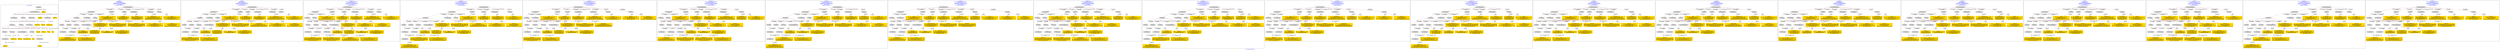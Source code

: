 digraph n0 {
fontcolor="blue"
remincross="true"
label="s27-s-the-huntington.json"
subgraph cluster_0 {
label="1-correct model"
n2[style="filled",color="white",fillcolor="lightgray",label="E12_Production1"];
n3[style="filled",color="white",fillcolor="lightgray",label="E21_Person1"];
n4[style="filled",color="white",fillcolor="lightgray",label="E55_Type1"];
n5[style="filled",color="white",fillcolor="lightgray",label="E52_Time-Span3"];
n6[style="filled",color="white",fillcolor="lightgray",label="E69_Death1"];
n7[style="filled",color="white",fillcolor="lightgray",label="E74_Group1"];
n8[style="filled",color="white",fillcolor="lightgray",label="E82_Actor_Appellation1"];
n9[style="filled",color="white",fillcolor="lightgray",label="E67_Birth1"];
n10[shape="plaintext",style="filled",fillcolor="gold",label="artist_URI"];
n11[style="filled",color="white",fillcolor="lightgray",label="E22_Man-Made_Object1"];
n12[style="filled",color="white",fillcolor="lightgray",label="E35_Title1"];
n13[style="filled",color="white",fillcolor="lightgray",label="E8_Acquisition1"];
n14[shape="plaintext",style="filled",fillcolor="gold",label="description"];
n15[style="filled",color="white",fillcolor="lightgray",label="E54_Dimension1"];
n16[shape="plaintext",style="filled",fillcolor="gold",label="object_uri"];
n17[shape="plaintext",style="filled",fillcolor="gold",label="Artwork_Title"];
n18[style="filled",color="white",fillcolor="lightgray",label="E38_Image1"];
n19[shape="plaintext",style="filled",fillcolor="gold",label="image_url"];
n20[style="filled",color="white",fillcolor="lightgray",label="E52_Time-Span1"];
n21[shape="plaintext",style="filled",fillcolor="gold",label="birth_date"];
n22[style="filled",color="white",fillcolor="lightgray",label="E52_Time-Span2"];
n23[shape="plaintext",style="filled",fillcolor="gold",label="death_date"];
n24[shape="plaintext",style="filled",fillcolor="gold",label="date"];
n25[shape="plaintext",style="filled",fillcolor="gold",label="dimensions_inch"];
n26[shape="plaintext",style="filled",fillcolor="gold",label="medium_uri"];
n27[shape="plaintext",style="filled",fillcolor="gold",label="medium"];
n28[shape="plaintext",style="filled",fillcolor="gold",label="Nationality_URI"];
n29[shape="plaintext",style="filled",fillcolor="gold",label="nationality"];
n30[shape="plaintext",style="filled",fillcolor="gold",label="artist_appellation_uri"];
n31[shape="plaintext",style="filled",fillcolor="gold",label="name"];
n32[shape="plaintext",style="filled",fillcolor="gold",label="credit_line"];
}
subgraph cluster_1 {
label="candidate 0\nlink coherence:1.0\nnode coherence:1.0\nconfidence:0.43117905384885663\nmapping score:0.5187263512829522\ncost:30.99982\n-precision:0.52-recall:0.53"
n34[style="filled",color="white",fillcolor="lightgray",label="E12_Production1"];
n35[style="filled",color="white",fillcolor="lightgray",label="E21_Person1"];
n36[style="filled",color="white",fillcolor="lightgray",label="E52_Time-Span2"];
n37[style="filled",color="white",fillcolor="lightgray",label="E55_Type1"];
n38[style="filled",color="white",fillcolor="lightgray",label="E67_Birth1"];
n39[style="filled",color="white",fillcolor="lightgray",label="E69_Death1"];
n40[style="filled",color="white",fillcolor="lightgray",label="E74_Group1"];
n41[style="filled",color="white",fillcolor="lightgray",label="E82_Actor_Appellation1"];
n42[style="filled",color="white",fillcolor="lightgray",label="E22_Man-Made_Object1"];
n43[style="filled",color="white",fillcolor="lightgray",label="E30_Right1"];
n44[style="filled",color="white",fillcolor="lightgray",label="E35_Title1"];
n45[style="filled",color="white",fillcolor="lightgray",label="E40_Legal_Body1"];
n46[style="filled",color="white",fillcolor="lightgray",label="E54_Dimension1"];
n47[style="filled",color="white",fillcolor="lightgray",label="E55_Type2"];
n48[style="filled",color="white",fillcolor="lightgray",label="E52_Time-Span1"];
n49[style="filled",color="white",fillcolor="lightgray",label="E52_Time-Span3"];
n50[shape="plaintext",style="filled",fillcolor="gold",label="birth_date\n[E52_Time-Span,P82a_begin_of_the_begin,0.396]\n[E52_Time-Span,P82_at_some_time_within,0.391]\n[E52_Time-Span,P82b_end_of_the_end,0.153]\n[E52_Time-Span,label,0.06]"];
n51[shape="plaintext",style="filled",fillcolor="gold",label="object_uri\n[E82_Actor_Appellation,label,0.615]\n[E35_Title,label,0.385]"];
n52[shape="plaintext",style="filled",fillcolor="gold",label="artist_appellation_uri\n[E82_Actor_Appellation,classLink,0.876]\n[E21_Person,classLink,0.105]\n[E82_Actor_Appellation,label,0.011]\n[E35_Title,label,0.007]"];
n53[shape="plaintext",style="filled",fillcolor="gold",label="dimensions_inch\n[E54_Dimension,P3_has_note,0.838]\n[E82_Actor_Appellation,label,0.104]\n[E52_Time-Span,P82b_end_of_the_end,0.034]\n[E52_Time-Span,P82_at_some_time_within,0.024]"];
n54[shape="plaintext",style="filled",fillcolor="gold",label="date\n[E52_Time-Span,P82_at_some_time_within,0.411]\n[E52_Time-Span,label,0.327]\n[E52_Time-Span,P82a_begin_of_the_begin,0.142]\n[E52_Time-Span,P82b_end_of_the_end,0.121]"];
n55[shape="plaintext",style="filled",fillcolor="gold",label="description\n[E35_Title,label,0.799]\n[E82_Actor_Appellation,label,0.14]\n[E74_Group,label,0.032]\n[E55_Type,label,0.029]"];
n56[shape="plaintext",style="filled",fillcolor="gold",label="image_url\n[E82_Actor_Appellation,label,0.294]\n[E55_Type,label,0.261]\n[E29_Design_or_Procedure,P3_has_note,0.261]\n[E35_Title,label,0.184]"];
n57[shape="plaintext",style="filled",fillcolor="gold",label="credit_line\n[E30_Right,P3_has_note,0.667]\n[E40_Legal_Body,label,0.177]\n[E82_Actor_Appellation,label,0.083]\n[E35_Title,label,0.073]"];
n58[shape="plaintext",style="filled",fillcolor="gold",label="name\n[E82_Actor_Appellation,label,0.839]\n[E35_Title,label,0.144]\n[E30_Right,P3_has_note,0.015]\n[E29_Design_or_Procedure,P3_has_note,0.003]"];
n59[shape="plaintext",style="filled",fillcolor="gold",label="Artwork_Title\n[E35_Title,label,0.857]\n[E82_Actor_Appellation,label,0.098]\n[E52_Time-Span,P82_at_some_time_within,0.027]\n[E52_Time-Span,P82b_end_of_the_end,0.018]"];
n60[shape="plaintext",style="filled",fillcolor="gold",label="medium_uri\n[E55_Type,classLink,0.52]\n[E74_Group,classLink,0.48]\n[E55_Type,label,0.0]\n[E29_Design_or_Procedure,P3_has_note,0.0]"];
n61[shape="plaintext",style="filled",fillcolor="gold",label="nationality\n[E74_Group,label,0.62]\n[E74_Group,classLink,0.361]\n[E35_Title,label,0.019]"];
n62[shape="plaintext",style="filled",fillcolor="gold",label="death_date\n[E52_Time-Span,P82b_end_of_the_end,0.423]\n[E52_Time-Span,P82_at_some_time_within,0.394]\n[E52_Time-Span,P82a_begin_of_the_begin,0.152]\n[E52_Time-Span,label,0.031]"];
n63[shape="plaintext",style="filled",fillcolor="gold",label="artist_URI\n[E21_Person,classLink,0.529]\n[E82_Actor_Appellation,classLink,0.378]\n[E82_Actor_Appellation,label,0.057]\n[E35_Title,label,0.035]"];
n64[shape="plaintext",style="filled",fillcolor="gold",label="medium\n[E55_Type,label,0.518]\n[E29_Design_or_Procedure,P3_has_note,0.471]\n[E35_Title,label,0.01]\n[E82_Actor_Appellation,label,0.001]"];
n65[shape="plaintext",style="filled",fillcolor="gold",label="Nationality_URI\n[E74_Group,classLink,0.797]\n[E74_Group,label,0.108]\n[E55_Type,classLink,0.092]\n[E35_Title,label,0.003]"];
}
subgraph cluster_2 {
label="candidate 1\nlink coherence:1.0\nnode coherence:1.0\nconfidence:0.4287824610037611\nmapping score:0.5179274870012537\ncost:30.99982\n-precision:0.52-recall:0.53"
n67[style="filled",color="white",fillcolor="lightgray",label="E12_Production1"];
n68[style="filled",color="white",fillcolor="lightgray",label="E21_Person1"];
n69[style="filled",color="white",fillcolor="lightgray",label="E52_Time-Span2"];
n70[style="filled",color="white",fillcolor="lightgray",label="E55_Type1"];
n71[style="filled",color="white",fillcolor="lightgray",label="E67_Birth1"];
n72[style="filled",color="white",fillcolor="lightgray",label="E69_Death1"];
n73[style="filled",color="white",fillcolor="lightgray",label="E74_Group1"];
n74[style="filled",color="white",fillcolor="lightgray",label="E82_Actor_Appellation1"];
n75[style="filled",color="white",fillcolor="lightgray",label="E22_Man-Made_Object1"];
n76[style="filled",color="white",fillcolor="lightgray",label="E30_Right1"];
n77[style="filled",color="white",fillcolor="lightgray",label="E35_Title1"];
n78[style="filled",color="white",fillcolor="lightgray",label="E40_Legal_Body1"];
n79[style="filled",color="white",fillcolor="lightgray",label="E54_Dimension1"];
n80[style="filled",color="white",fillcolor="lightgray",label="E55_Type2"];
n81[style="filled",color="white",fillcolor="lightgray",label="E52_Time-Span1"];
n82[style="filled",color="white",fillcolor="lightgray",label="E52_Time-Span3"];
n83[shape="plaintext",style="filled",fillcolor="gold",label="birth_date\n[E52_Time-Span,P82a_begin_of_the_begin,0.396]\n[E52_Time-Span,P82_at_some_time_within,0.391]\n[E52_Time-Span,P82b_end_of_the_end,0.153]\n[E52_Time-Span,label,0.06]"];
n84[shape="plaintext",style="filled",fillcolor="gold",label="object_uri\n[E82_Actor_Appellation,label,0.615]\n[E35_Title,label,0.385]"];
n85[shape="plaintext",style="filled",fillcolor="gold",label="artist_appellation_uri\n[E82_Actor_Appellation,classLink,0.876]\n[E21_Person,classLink,0.105]\n[E82_Actor_Appellation,label,0.011]\n[E35_Title,label,0.007]"];
n86[shape="plaintext",style="filled",fillcolor="gold",label="dimensions_inch\n[E54_Dimension,P3_has_note,0.838]\n[E82_Actor_Appellation,label,0.104]\n[E52_Time-Span,P82b_end_of_the_end,0.034]\n[E52_Time-Span,P82_at_some_time_within,0.024]"];
n87[shape="plaintext",style="filled",fillcolor="gold",label="date\n[E52_Time-Span,P82_at_some_time_within,0.411]\n[E52_Time-Span,label,0.327]\n[E52_Time-Span,P82a_begin_of_the_begin,0.142]\n[E52_Time-Span,P82b_end_of_the_end,0.121]"];
n88[shape="plaintext",style="filled",fillcolor="gold",label="description\n[E35_Title,label,0.799]\n[E82_Actor_Appellation,label,0.14]\n[E74_Group,label,0.032]\n[E55_Type,label,0.029]"];
n89[shape="plaintext",style="filled",fillcolor="gold",label="image_url\n[E82_Actor_Appellation,label,0.294]\n[E55_Type,label,0.261]\n[E29_Design_or_Procedure,P3_has_note,0.261]\n[E35_Title,label,0.184]"];
n90[shape="plaintext",style="filled",fillcolor="gold",label="credit_line\n[E30_Right,P3_has_note,0.667]\n[E40_Legal_Body,label,0.177]\n[E82_Actor_Appellation,label,0.083]\n[E35_Title,label,0.073]"];
n91[shape="plaintext",style="filled",fillcolor="gold",label="name\n[E82_Actor_Appellation,label,0.839]\n[E35_Title,label,0.144]\n[E30_Right,P3_has_note,0.015]\n[E29_Design_or_Procedure,P3_has_note,0.003]"];
n92[shape="plaintext",style="filled",fillcolor="gold",label="death_date\n[E52_Time-Span,P82b_end_of_the_end,0.423]\n[E52_Time-Span,P82_at_some_time_within,0.394]\n[E52_Time-Span,P82a_begin_of_the_begin,0.152]\n[E52_Time-Span,label,0.031]"];
n93[shape="plaintext",style="filled",fillcolor="gold",label="medium_uri\n[E55_Type,classLink,0.52]\n[E74_Group,classLink,0.48]\n[E55_Type,label,0.0]\n[E29_Design_or_Procedure,P3_has_note,0.0]"];
n94[shape="plaintext",style="filled",fillcolor="gold",label="nationality\n[E74_Group,label,0.62]\n[E74_Group,classLink,0.361]\n[E35_Title,label,0.019]"];
n95[shape="plaintext",style="filled",fillcolor="gold",label="Artwork_Title\n[E35_Title,label,0.857]\n[E82_Actor_Appellation,label,0.098]\n[E52_Time-Span,P82_at_some_time_within,0.027]\n[E52_Time-Span,P82b_end_of_the_end,0.018]"];
n96[shape="plaintext",style="filled",fillcolor="gold",label="artist_URI\n[E21_Person,classLink,0.529]\n[E82_Actor_Appellation,classLink,0.378]\n[E82_Actor_Appellation,label,0.057]\n[E35_Title,label,0.035]"];
n97[shape="plaintext",style="filled",fillcolor="gold",label="medium\n[E55_Type,label,0.518]\n[E29_Design_or_Procedure,P3_has_note,0.471]\n[E35_Title,label,0.01]\n[E82_Actor_Appellation,label,0.001]"];
n98[shape="plaintext",style="filled",fillcolor="gold",label="Nationality_URI\n[E74_Group,classLink,0.797]\n[E74_Group,label,0.108]\n[E55_Type,classLink,0.092]\n[E35_Title,label,0.003]"];
}
subgraph cluster_3 {
label="candidate 10\nlink coherence:0.967741935483871\nnode coherence:1.0\nconfidence:0.4287824610037611\nmapping score:0.5179274870012537\ncost:30.99983\n-precision:0.52-recall:0.53"
n100[style="filled",color="white",fillcolor="lightgray",label="E12_Production1"];
n101[style="filled",color="white",fillcolor="lightgray",label="E21_Person1"];
n102[style="filled",color="white",fillcolor="lightgray",label="E55_Type1"];
n103[style="filled",color="white",fillcolor="lightgray",label="E67_Birth1"];
n104[style="filled",color="white",fillcolor="lightgray",label="E69_Death1"];
n105[style="filled",color="white",fillcolor="lightgray",label="E74_Group1"];
n106[style="filled",color="white",fillcolor="lightgray",label="E82_Actor_Appellation1"];
n107[style="filled",color="white",fillcolor="lightgray",label="E22_Man-Made_Object1"];
n108[style="filled",color="white",fillcolor="lightgray",label="E30_Right1"];
n109[style="filled",color="white",fillcolor="lightgray",label="E35_Title1"];
n110[style="filled",color="white",fillcolor="lightgray",label="E40_Legal_Body1"];
n111[style="filled",color="white",fillcolor="lightgray",label="E54_Dimension1"];
n112[style="filled",color="white",fillcolor="lightgray",label="E55_Type2"];
n113[style="filled",color="white",fillcolor="lightgray",label="E52_Time-Span1"];
n114[style="filled",color="white",fillcolor="lightgray",label="E52_Time-Span2"];
n115[style="filled",color="white",fillcolor="lightgray",label="E52_Time-Span3"];
n116[shape="plaintext",style="filled",fillcolor="gold",label="birth_date\n[E52_Time-Span,P82a_begin_of_the_begin,0.396]\n[E52_Time-Span,P82_at_some_time_within,0.391]\n[E52_Time-Span,P82b_end_of_the_end,0.153]\n[E52_Time-Span,label,0.06]"];
n117[shape="plaintext",style="filled",fillcolor="gold",label="object_uri\n[E82_Actor_Appellation,label,0.615]\n[E35_Title,label,0.385]"];
n118[shape="plaintext",style="filled",fillcolor="gold",label="artist_appellation_uri\n[E82_Actor_Appellation,classLink,0.876]\n[E21_Person,classLink,0.105]\n[E82_Actor_Appellation,label,0.011]\n[E35_Title,label,0.007]"];
n119[shape="plaintext",style="filled",fillcolor="gold",label="dimensions_inch\n[E54_Dimension,P3_has_note,0.838]\n[E82_Actor_Appellation,label,0.104]\n[E52_Time-Span,P82b_end_of_the_end,0.034]\n[E52_Time-Span,P82_at_some_time_within,0.024]"];
n120[shape="plaintext",style="filled",fillcolor="gold",label="date\n[E52_Time-Span,P82_at_some_time_within,0.411]\n[E52_Time-Span,label,0.327]\n[E52_Time-Span,P82a_begin_of_the_begin,0.142]\n[E52_Time-Span,P82b_end_of_the_end,0.121]"];
n121[shape="plaintext",style="filled",fillcolor="gold",label="description\n[E35_Title,label,0.799]\n[E82_Actor_Appellation,label,0.14]\n[E74_Group,label,0.032]\n[E55_Type,label,0.029]"];
n122[shape="plaintext",style="filled",fillcolor="gold",label="image_url\n[E82_Actor_Appellation,label,0.294]\n[E55_Type,label,0.261]\n[E29_Design_or_Procedure,P3_has_note,0.261]\n[E35_Title,label,0.184]"];
n123[shape="plaintext",style="filled",fillcolor="gold",label="credit_line\n[E30_Right,P3_has_note,0.667]\n[E40_Legal_Body,label,0.177]\n[E82_Actor_Appellation,label,0.083]\n[E35_Title,label,0.073]"];
n124[shape="plaintext",style="filled",fillcolor="gold",label="name\n[E82_Actor_Appellation,label,0.839]\n[E35_Title,label,0.144]\n[E30_Right,P3_has_note,0.015]\n[E29_Design_or_Procedure,P3_has_note,0.003]"];
n125[shape="plaintext",style="filled",fillcolor="gold",label="death_date\n[E52_Time-Span,P82b_end_of_the_end,0.423]\n[E52_Time-Span,P82_at_some_time_within,0.394]\n[E52_Time-Span,P82a_begin_of_the_begin,0.152]\n[E52_Time-Span,label,0.031]"];
n126[shape="plaintext",style="filled",fillcolor="gold",label="medium_uri\n[E55_Type,classLink,0.52]\n[E74_Group,classLink,0.48]\n[E55_Type,label,0.0]\n[E29_Design_or_Procedure,P3_has_note,0.0]"];
n127[shape="plaintext",style="filled",fillcolor="gold",label="nationality\n[E74_Group,label,0.62]\n[E74_Group,classLink,0.361]\n[E35_Title,label,0.019]"];
n128[shape="plaintext",style="filled",fillcolor="gold",label="Artwork_Title\n[E35_Title,label,0.857]\n[E82_Actor_Appellation,label,0.098]\n[E52_Time-Span,P82_at_some_time_within,0.027]\n[E52_Time-Span,P82b_end_of_the_end,0.018]"];
n129[shape="plaintext",style="filled",fillcolor="gold",label="artist_URI\n[E21_Person,classLink,0.529]\n[E82_Actor_Appellation,classLink,0.378]\n[E82_Actor_Appellation,label,0.057]\n[E35_Title,label,0.035]"];
n130[shape="plaintext",style="filled",fillcolor="gold",label="medium\n[E55_Type,label,0.518]\n[E29_Design_or_Procedure,P3_has_note,0.471]\n[E35_Title,label,0.01]\n[E82_Actor_Appellation,label,0.001]"];
n131[shape="plaintext",style="filled",fillcolor="gold",label="Nationality_URI\n[E74_Group,classLink,0.797]\n[E74_Group,label,0.108]\n[E55_Type,classLink,0.092]\n[E35_Title,label,0.003]"];
}
subgraph cluster_4 {
label="candidate 11\nlink coherence:0.967741935483871\nnode coherence:1.0\nconfidence:0.4287824610037611\nmapping score:0.5179274870012537\ncost:129.99983\n-precision:0.48-recall:0.5"
n133[style="filled",color="white",fillcolor="lightgray",label="E12_Production1"];
n134[style="filled",color="white",fillcolor="lightgray",label="E21_Person1"];
n135[style="filled",color="white",fillcolor="lightgray",label="E52_Time-Span2"];
n136[style="filled",color="white",fillcolor="lightgray",label="E55_Type1"];
n137[style="filled",color="white",fillcolor="lightgray",label="E67_Birth1"];
n138[style="filled",color="white",fillcolor="lightgray",label="E69_Death1"];
n139[style="filled",color="white",fillcolor="lightgray",label="E74_Group1"];
n140[style="filled",color="white",fillcolor="lightgray",label="E82_Actor_Appellation1"];
n141[style="filled",color="white",fillcolor="lightgray",label="E22_Man-Made_Object1"];
n142[style="filled",color="white",fillcolor="lightgray",label="E30_Right1"];
n143[style="filled",color="white",fillcolor="lightgray",label="E35_Title1"];
n144[style="filled",color="white",fillcolor="lightgray",label="E40_Legal_Body1"];
n145[style="filled",color="white",fillcolor="lightgray",label="E55_Type2"];
n146[style="filled",color="white",fillcolor="lightgray",label="E52_Time-Span1"];
n147[style="filled",color="white",fillcolor="lightgray",label="E52_Time-Span3"];
n148[style="filled",color="white",fillcolor="lightgray",label="E54_Dimension1"];
n149[shape="plaintext",style="filled",fillcolor="gold",label="birth_date\n[E52_Time-Span,P82a_begin_of_the_begin,0.396]\n[E52_Time-Span,P82_at_some_time_within,0.391]\n[E52_Time-Span,P82b_end_of_the_end,0.153]\n[E52_Time-Span,label,0.06]"];
n150[shape="plaintext",style="filled",fillcolor="gold",label="object_uri\n[E82_Actor_Appellation,label,0.615]\n[E35_Title,label,0.385]"];
n151[shape="plaintext",style="filled",fillcolor="gold",label="artist_appellation_uri\n[E82_Actor_Appellation,classLink,0.876]\n[E21_Person,classLink,0.105]\n[E82_Actor_Appellation,label,0.011]\n[E35_Title,label,0.007]"];
n152[shape="plaintext",style="filled",fillcolor="gold",label="dimensions_inch\n[E54_Dimension,P3_has_note,0.838]\n[E82_Actor_Appellation,label,0.104]\n[E52_Time-Span,P82b_end_of_the_end,0.034]\n[E52_Time-Span,P82_at_some_time_within,0.024]"];
n153[shape="plaintext",style="filled",fillcolor="gold",label="date\n[E52_Time-Span,P82_at_some_time_within,0.411]\n[E52_Time-Span,label,0.327]\n[E52_Time-Span,P82a_begin_of_the_begin,0.142]\n[E52_Time-Span,P82b_end_of_the_end,0.121]"];
n154[shape="plaintext",style="filled",fillcolor="gold",label="description\n[E35_Title,label,0.799]\n[E82_Actor_Appellation,label,0.14]\n[E74_Group,label,0.032]\n[E55_Type,label,0.029]"];
n155[shape="plaintext",style="filled",fillcolor="gold",label="image_url\n[E82_Actor_Appellation,label,0.294]\n[E55_Type,label,0.261]\n[E29_Design_or_Procedure,P3_has_note,0.261]\n[E35_Title,label,0.184]"];
n156[shape="plaintext",style="filled",fillcolor="gold",label="credit_line\n[E30_Right,P3_has_note,0.667]\n[E40_Legal_Body,label,0.177]\n[E82_Actor_Appellation,label,0.083]\n[E35_Title,label,0.073]"];
n157[shape="plaintext",style="filled",fillcolor="gold",label="name\n[E82_Actor_Appellation,label,0.839]\n[E35_Title,label,0.144]\n[E30_Right,P3_has_note,0.015]\n[E29_Design_or_Procedure,P3_has_note,0.003]"];
n158[shape="plaintext",style="filled",fillcolor="gold",label="death_date\n[E52_Time-Span,P82b_end_of_the_end,0.423]\n[E52_Time-Span,P82_at_some_time_within,0.394]\n[E52_Time-Span,P82a_begin_of_the_begin,0.152]\n[E52_Time-Span,label,0.031]"];
n159[shape="plaintext",style="filled",fillcolor="gold",label="medium_uri\n[E55_Type,classLink,0.52]\n[E74_Group,classLink,0.48]\n[E55_Type,label,0.0]\n[E29_Design_or_Procedure,P3_has_note,0.0]"];
n160[shape="plaintext",style="filled",fillcolor="gold",label="nationality\n[E74_Group,label,0.62]\n[E74_Group,classLink,0.361]\n[E35_Title,label,0.019]"];
n161[shape="plaintext",style="filled",fillcolor="gold",label="Artwork_Title\n[E35_Title,label,0.857]\n[E82_Actor_Appellation,label,0.098]\n[E52_Time-Span,P82_at_some_time_within,0.027]\n[E52_Time-Span,P82b_end_of_the_end,0.018]"];
n162[shape="plaintext",style="filled",fillcolor="gold",label="artist_URI\n[E21_Person,classLink,0.529]\n[E82_Actor_Appellation,classLink,0.378]\n[E82_Actor_Appellation,label,0.057]\n[E35_Title,label,0.035]"];
n163[shape="plaintext",style="filled",fillcolor="gold",label="medium\n[E55_Type,label,0.518]\n[E29_Design_or_Procedure,P3_has_note,0.471]\n[E35_Title,label,0.01]\n[E82_Actor_Appellation,label,0.001]"];
n164[shape="plaintext",style="filled",fillcolor="gold",label="Nationality_URI\n[E74_Group,classLink,0.797]\n[E74_Group,label,0.108]\n[E55_Type,classLink,0.092]\n[E35_Title,label,0.003]"];
}
subgraph cluster_5 {
label="candidate 12\nlink coherence:0.967741935483871\nnode coherence:1.0\nconfidence:0.4287824610037611\nmapping score:0.5179274870012537\ncost:130.009832\n-precision:0.48-recall:0.5"
n166[style="filled",color="white",fillcolor="lightgray",label="E12_Production1"];
n167[style="filled",color="white",fillcolor="lightgray",label="E21_Person1"];
n168[style="filled",color="white",fillcolor="lightgray",label="E52_Time-Span2"];
n169[style="filled",color="white",fillcolor="lightgray",label="E67_Birth1"];
n170[style="filled",color="white",fillcolor="lightgray",label="E69_Death1"];
n171[style="filled",color="white",fillcolor="lightgray",label="E74_Group1"];
n172[style="filled",color="white",fillcolor="lightgray",label="E82_Actor_Appellation1"];
n173[style="filled",color="white",fillcolor="lightgray",label="E22_Man-Made_Object1"];
n174[style="filled",color="white",fillcolor="lightgray",label="E30_Right1"];
n175[style="filled",color="white",fillcolor="lightgray",label="E35_Title1"];
n176[style="filled",color="white",fillcolor="lightgray",label="E40_Legal_Body1"];
n177[style="filled",color="white",fillcolor="lightgray",label="E54_Dimension1"];
n178[style="filled",color="white",fillcolor="lightgray",label="E55_Type2"];
n179[style="filled",color="white",fillcolor="lightgray",label="E52_Time-Span1"];
n180[style="filled",color="white",fillcolor="lightgray",label="E52_Time-Span3"];
n181[style="filled",color="white",fillcolor="lightgray",label="E55_Type1"];
n182[shape="plaintext",style="filled",fillcolor="gold",label="birth_date\n[E52_Time-Span,P82a_begin_of_the_begin,0.396]\n[E52_Time-Span,P82_at_some_time_within,0.391]\n[E52_Time-Span,P82b_end_of_the_end,0.153]\n[E52_Time-Span,label,0.06]"];
n183[shape="plaintext",style="filled",fillcolor="gold",label="object_uri\n[E82_Actor_Appellation,label,0.615]\n[E35_Title,label,0.385]"];
n184[shape="plaintext",style="filled",fillcolor="gold",label="artist_appellation_uri\n[E82_Actor_Appellation,classLink,0.876]\n[E21_Person,classLink,0.105]\n[E82_Actor_Appellation,label,0.011]\n[E35_Title,label,0.007]"];
n185[shape="plaintext",style="filled",fillcolor="gold",label="dimensions_inch\n[E54_Dimension,P3_has_note,0.838]\n[E82_Actor_Appellation,label,0.104]\n[E52_Time-Span,P82b_end_of_the_end,0.034]\n[E52_Time-Span,P82_at_some_time_within,0.024]"];
n186[shape="plaintext",style="filled",fillcolor="gold",label="date\n[E52_Time-Span,P82_at_some_time_within,0.411]\n[E52_Time-Span,label,0.327]\n[E52_Time-Span,P82a_begin_of_the_begin,0.142]\n[E52_Time-Span,P82b_end_of_the_end,0.121]"];
n187[shape="plaintext",style="filled",fillcolor="gold",label="description\n[E35_Title,label,0.799]\n[E82_Actor_Appellation,label,0.14]\n[E74_Group,label,0.032]\n[E55_Type,label,0.029]"];
n188[shape="plaintext",style="filled",fillcolor="gold",label="image_url\n[E82_Actor_Appellation,label,0.294]\n[E55_Type,label,0.261]\n[E29_Design_or_Procedure,P3_has_note,0.261]\n[E35_Title,label,0.184]"];
n189[shape="plaintext",style="filled",fillcolor="gold",label="credit_line\n[E30_Right,P3_has_note,0.667]\n[E40_Legal_Body,label,0.177]\n[E82_Actor_Appellation,label,0.083]\n[E35_Title,label,0.073]"];
n190[shape="plaintext",style="filled",fillcolor="gold",label="name\n[E82_Actor_Appellation,label,0.839]\n[E35_Title,label,0.144]\n[E30_Right,P3_has_note,0.015]\n[E29_Design_or_Procedure,P3_has_note,0.003]"];
n191[shape="plaintext",style="filled",fillcolor="gold",label="death_date\n[E52_Time-Span,P82b_end_of_the_end,0.423]\n[E52_Time-Span,P82_at_some_time_within,0.394]\n[E52_Time-Span,P82a_begin_of_the_begin,0.152]\n[E52_Time-Span,label,0.031]"];
n192[shape="plaintext",style="filled",fillcolor="gold",label="medium_uri\n[E55_Type,classLink,0.52]\n[E74_Group,classLink,0.48]\n[E55_Type,label,0.0]\n[E29_Design_or_Procedure,P3_has_note,0.0]"];
n193[shape="plaintext",style="filled",fillcolor="gold",label="nationality\n[E74_Group,label,0.62]\n[E74_Group,classLink,0.361]\n[E35_Title,label,0.019]"];
n194[shape="plaintext",style="filled",fillcolor="gold",label="Artwork_Title\n[E35_Title,label,0.857]\n[E82_Actor_Appellation,label,0.098]\n[E52_Time-Span,P82_at_some_time_within,0.027]\n[E52_Time-Span,P82b_end_of_the_end,0.018]"];
n195[shape="plaintext",style="filled",fillcolor="gold",label="artist_URI\n[E21_Person,classLink,0.529]\n[E82_Actor_Appellation,classLink,0.378]\n[E82_Actor_Appellation,label,0.057]\n[E35_Title,label,0.035]"];
n196[shape="plaintext",style="filled",fillcolor="gold",label="medium\n[E55_Type,label,0.518]\n[E29_Design_or_Procedure,P3_has_note,0.471]\n[E35_Title,label,0.01]\n[E82_Actor_Appellation,label,0.001]"];
n197[shape="plaintext",style="filled",fillcolor="gold",label="Nationality_URI\n[E74_Group,classLink,0.797]\n[E74_Group,label,0.108]\n[E55_Type,classLink,0.092]\n[E35_Title,label,0.003]"];
}
subgraph cluster_6 {
label="candidate 13\nlink coherence:0.967741935483871\nnode coherence:1.0\nconfidence:0.38707631269710024\nmapping score:0.5040254375657001\ncost:30.99983\n-precision:0.45-recall:0.47"
n199[style="filled",color="white",fillcolor="lightgray",label="E12_Production1"];
n200[style="filled",color="white",fillcolor="lightgray",label="E21_Person1"];
n201[style="filled",color="white",fillcolor="lightgray",label="E55_Type1"];
n202[style="filled",color="white",fillcolor="lightgray",label="E67_Birth1"];
n203[style="filled",color="white",fillcolor="lightgray",label="E69_Death1"];
n204[style="filled",color="white",fillcolor="lightgray",label="E74_Group1"];
n205[style="filled",color="white",fillcolor="lightgray",label="E82_Actor_Appellation1"];
n206[style="filled",color="white",fillcolor="lightgray",label="E22_Man-Made_Object1"];
n207[style="filled",color="white",fillcolor="lightgray",label="E30_Right1"];
n208[style="filled",color="white",fillcolor="lightgray",label="E35_Title1"];
n209[style="filled",color="white",fillcolor="lightgray",label="E40_Legal_Body1"];
n210[style="filled",color="white",fillcolor="lightgray",label="E54_Dimension1"];
n211[style="filled",color="white",fillcolor="lightgray",label="E55_Type2"];
n212[style="filled",color="white",fillcolor="lightgray",label="E52_Time-Span1"];
n213[style="filled",color="white",fillcolor="lightgray",label="E52_Time-Span2"];
n214[style="filled",color="white",fillcolor="lightgray",label="E52_Time-Span3"];
n215[shape="plaintext",style="filled",fillcolor="gold",label="birth_date\n[E52_Time-Span,P82a_begin_of_the_begin,0.396]\n[E52_Time-Span,P82_at_some_time_within,0.391]\n[E52_Time-Span,P82b_end_of_the_end,0.153]\n[E52_Time-Span,label,0.06]"];
n216[shape="plaintext",style="filled",fillcolor="gold",label="object_uri\n[E82_Actor_Appellation,label,0.615]\n[E35_Title,label,0.385]"];
n217[shape="plaintext",style="filled",fillcolor="gold",label="artist_appellation_uri\n[E82_Actor_Appellation,classLink,0.876]\n[E21_Person,classLink,0.105]\n[E82_Actor_Appellation,label,0.011]\n[E35_Title,label,0.007]"];
n218[shape="plaintext",style="filled",fillcolor="gold",label="dimensions_inch\n[E54_Dimension,P3_has_note,0.838]\n[E82_Actor_Appellation,label,0.104]\n[E52_Time-Span,P82b_end_of_the_end,0.034]\n[E52_Time-Span,P82_at_some_time_within,0.024]"];
n219[shape="plaintext",style="filled",fillcolor="gold",label="date\n[E52_Time-Span,P82_at_some_time_within,0.411]\n[E52_Time-Span,label,0.327]\n[E52_Time-Span,P82a_begin_of_the_begin,0.142]\n[E52_Time-Span,P82b_end_of_the_end,0.121]"];
n220[shape="plaintext",style="filled",fillcolor="gold",label="description\n[E35_Title,label,0.799]\n[E82_Actor_Appellation,label,0.14]\n[E74_Group,label,0.032]\n[E55_Type,label,0.029]"];
n221[shape="plaintext",style="filled",fillcolor="gold",label="image_url\n[E82_Actor_Appellation,label,0.294]\n[E55_Type,label,0.261]\n[E29_Design_or_Procedure,P3_has_note,0.261]\n[E35_Title,label,0.184]"];
n222[shape="plaintext",style="filled",fillcolor="gold",label="credit_line\n[E30_Right,P3_has_note,0.667]\n[E40_Legal_Body,label,0.177]\n[E82_Actor_Appellation,label,0.083]\n[E35_Title,label,0.073]"];
n223[shape="plaintext",style="filled",fillcolor="gold",label="name\n[E82_Actor_Appellation,label,0.839]\n[E35_Title,label,0.144]\n[E30_Right,P3_has_note,0.015]\n[E29_Design_or_Procedure,P3_has_note,0.003]"];
n224[shape="plaintext",style="filled",fillcolor="gold",label="Artwork_Title\n[E35_Title,label,0.857]\n[E82_Actor_Appellation,label,0.098]\n[E52_Time-Span,P82_at_some_time_within,0.027]\n[E52_Time-Span,P82b_end_of_the_end,0.018]"];
n225[shape="plaintext",style="filled",fillcolor="gold",label="medium_uri\n[E55_Type,classLink,0.52]\n[E74_Group,classLink,0.48]\n[E55_Type,label,0.0]\n[E29_Design_or_Procedure,P3_has_note,0.0]"];
n226[shape="plaintext",style="filled",fillcolor="gold",label="Nationality_URI\n[E74_Group,classLink,0.797]\n[E74_Group,label,0.108]\n[E55_Type,classLink,0.092]\n[E35_Title,label,0.003]"];
n227[shape="plaintext",style="filled",fillcolor="gold",label="nationality\n[E74_Group,label,0.62]\n[E74_Group,classLink,0.361]\n[E35_Title,label,0.019]"];
n228[shape="plaintext",style="filled",fillcolor="gold",label="death_date\n[E52_Time-Span,P82b_end_of_the_end,0.423]\n[E52_Time-Span,P82_at_some_time_within,0.394]\n[E52_Time-Span,P82a_begin_of_the_begin,0.152]\n[E52_Time-Span,label,0.031]"];
n229[shape="plaintext",style="filled",fillcolor="gold",label="artist_URI\n[E21_Person,classLink,0.529]\n[E82_Actor_Appellation,classLink,0.378]\n[E82_Actor_Appellation,label,0.057]\n[E35_Title,label,0.035]"];
n230[shape="plaintext",style="filled",fillcolor="gold",label="medium\n[E55_Type,label,0.518]\n[E29_Design_or_Procedure,P3_has_note,0.471]\n[E35_Title,label,0.01]\n[E82_Actor_Appellation,label,0.001]"];
}
subgraph cluster_7 {
label="candidate 14\nlink coherence:0.967741935483871\nnode coherence:1.0\nconfidence:0.38707631269710024\nmapping score:0.5040254375657001\ncost:129.99983\n-precision:0.45-recall:0.47"
n232[style="filled",color="white",fillcolor="lightgray",label="E12_Production1"];
n233[style="filled",color="white",fillcolor="lightgray",label="E21_Person1"];
n234[style="filled",color="white",fillcolor="lightgray",label="E52_Time-Span2"];
n235[style="filled",color="white",fillcolor="lightgray",label="E55_Type1"];
n236[style="filled",color="white",fillcolor="lightgray",label="E67_Birth1"];
n237[style="filled",color="white",fillcolor="lightgray",label="E69_Death1"];
n238[style="filled",color="white",fillcolor="lightgray",label="E74_Group1"];
n239[style="filled",color="white",fillcolor="lightgray",label="E82_Actor_Appellation1"];
n240[style="filled",color="white",fillcolor="lightgray",label="E22_Man-Made_Object1"];
n241[style="filled",color="white",fillcolor="lightgray",label="E30_Right1"];
n242[style="filled",color="white",fillcolor="lightgray",label="E35_Title1"];
n243[style="filled",color="white",fillcolor="lightgray",label="E40_Legal_Body1"];
n244[style="filled",color="white",fillcolor="lightgray",label="E55_Type2"];
n245[style="filled",color="white",fillcolor="lightgray",label="E52_Time-Span1"];
n246[style="filled",color="white",fillcolor="lightgray",label="E52_Time-Span3"];
n247[style="filled",color="white",fillcolor="lightgray",label="E54_Dimension1"];
n248[shape="plaintext",style="filled",fillcolor="gold",label="birth_date\n[E52_Time-Span,P82a_begin_of_the_begin,0.396]\n[E52_Time-Span,P82_at_some_time_within,0.391]\n[E52_Time-Span,P82b_end_of_the_end,0.153]\n[E52_Time-Span,label,0.06]"];
n249[shape="plaintext",style="filled",fillcolor="gold",label="object_uri\n[E82_Actor_Appellation,label,0.615]\n[E35_Title,label,0.385]"];
n250[shape="plaintext",style="filled",fillcolor="gold",label="artist_appellation_uri\n[E82_Actor_Appellation,classLink,0.876]\n[E21_Person,classLink,0.105]\n[E82_Actor_Appellation,label,0.011]\n[E35_Title,label,0.007]"];
n251[shape="plaintext",style="filled",fillcolor="gold",label="dimensions_inch\n[E54_Dimension,P3_has_note,0.838]\n[E82_Actor_Appellation,label,0.104]\n[E52_Time-Span,P82b_end_of_the_end,0.034]\n[E52_Time-Span,P82_at_some_time_within,0.024]"];
n252[shape="plaintext",style="filled",fillcolor="gold",label="date\n[E52_Time-Span,P82_at_some_time_within,0.411]\n[E52_Time-Span,label,0.327]\n[E52_Time-Span,P82a_begin_of_the_begin,0.142]\n[E52_Time-Span,P82b_end_of_the_end,0.121]"];
n253[shape="plaintext",style="filled",fillcolor="gold",label="description\n[E35_Title,label,0.799]\n[E82_Actor_Appellation,label,0.14]\n[E74_Group,label,0.032]\n[E55_Type,label,0.029]"];
n254[shape="plaintext",style="filled",fillcolor="gold",label="image_url\n[E82_Actor_Appellation,label,0.294]\n[E55_Type,label,0.261]\n[E29_Design_or_Procedure,P3_has_note,0.261]\n[E35_Title,label,0.184]"];
n255[shape="plaintext",style="filled",fillcolor="gold",label="credit_line\n[E30_Right,P3_has_note,0.667]\n[E40_Legal_Body,label,0.177]\n[E82_Actor_Appellation,label,0.083]\n[E35_Title,label,0.073]"];
n256[shape="plaintext",style="filled",fillcolor="gold",label="name\n[E82_Actor_Appellation,label,0.839]\n[E35_Title,label,0.144]\n[E30_Right,P3_has_note,0.015]\n[E29_Design_or_Procedure,P3_has_note,0.003]"];
n257[shape="plaintext",style="filled",fillcolor="gold",label="Artwork_Title\n[E35_Title,label,0.857]\n[E82_Actor_Appellation,label,0.098]\n[E52_Time-Span,P82_at_some_time_within,0.027]\n[E52_Time-Span,P82b_end_of_the_end,0.018]"];
n258[shape="plaintext",style="filled",fillcolor="gold",label="medium_uri\n[E55_Type,classLink,0.52]\n[E74_Group,classLink,0.48]\n[E55_Type,label,0.0]\n[E29_Design_or_Procedure,P3_has_note,0.0]"];
n259[shape="plaintext",style="filled",fillcolor="gold",label="Nationality_URI\n[E74_Group,classLink,0.797]\n[E74_Group,label,0.108]\n[E55_Type,classLink,0.092]\n[E35_Title,label,0.003]"];
n260[shape="plaintext",style="filled",fillcolor="gold",label="nationality\n[E74_Group,label,0.62]\n[E74_Group,classLink,0.361]\n[E35_Title,label,0.019]"];
n261[shape="plaintext",style="filled",fillcolor="gold",label="death_date\n[E52_Time-Span,P82b_end_of_the_end,0.423]\n[E52_Time-Span,P82_at_some_time_within,0.394]\n[E52_Time-Span,P82a_begin_of_the_begin,0.152]\n[E52_Time-Span,label,0.031]"];
n262[shape="plaintext",style="filled",fillcolor="gold",label="artist_URI\n[E21_Person,classLink,0.529]\n[E82_Actor_Appellation,classLink,0.378]\n[E82_Actor_Appellation,label,0.057]\n[E35_Title,label,0.035]"];
n263[shape="plaintext",style="filled",fillcolor="gold",label="medium\n[E55_Type,label,0.518]\n[E29_Design_or_Procedure,P3_has_note,0.471]\n[E35_Title,label,0.01]\n[E82_Actor_Appellation,label,0.001]"];
}
subgraph cluster_8 {
label="candidate 15\nlink coherence:0.967741935483871\nnode coherence:1.0\nconfidence:0.38707631269710024\nmapping score:0.5040254375657001\ncost:130.009832\n-precision:0.45-recall:0.47"
n265[style="filled",color="white",fillcolor="lightgray",label="E12_Production1"];
n266[style="filled",color="white",fillcolor="lightgray",label="E21_Person1"];
n267[style="filled",color="white",fillcolor="lightgray",label="E52_Time-Span2"];
n268[style="filled",color="white",fillcolor="lightgray",label="E67_Birth1"];
n269[style="filled",color="white",fillcolor="lightgray",label="E69_Death1"];
n270[style="filled",color="white",fillcolor="lightgray",label="E74_Group1"];
n271[style="filled",color="white",fillcolor="lightgray",label="E82_Actor_Appellation1"];
n272[style="filled",color="white",fillcolor="lightgray",label="E22_Man-Made_Object1"];
n273[style="filled",color="white",fillcolor="lightgray",label="E30_Right1"];
n274[style="filled",color="white",fillcolor="lightgray",label="E35_Title1"];
n275[style="filled",color="white",fillcolor="lightgray",label="E40_Legal_Body1"];
n276[style="filled",color="white",fillcolor="lightgray",label="E54_Dimension1"];
n277[style="filled",color="white",fillcolor="lightgray",label="E55_Type2"];
n278[style="filled",color="white",fillcolor="lightgray",label="E52_Time-Span1"];
n279[style="filled",color="white",fillcolor="lightgray",label="E52_Time-Span3"];
n280[style="filled",color="white",fillcolor="lightgray",label="E55_Type1"];
n281[shape="plaintext",style="filled",fillcolor="gold",label="birth_date\n[E52_Time-Span,P82a_begin_of_the_begin,0.396]\n[E52_Time-Span,P82_at_some_time_within,0.391]\n[E52_Time-Span,P82b_end_of_the_end,0.153]\n[E52_Time-Span,label,0.06]"];
n282[shape="plaintext",style="filled",fillcolor="gold",label="object_uri\n[E82_Actor_Appellation,label,0.615]\n[E35_Title,label,0.385]"];
n283[shape="plaintext",style="filled",fillcolor="gold",label="artist_appellation_uri\n[E82_Actor_Appellation,classLink,0.876]\n[E21_Person,classLink,0.105]\n[E82_Actor_Appellation,label,0.011]\n[E35_Title,label,0.007]"];
n284[shape="plaintext",style="filled",fillcolor="gold",label="dimensions_inch\n[E54_Dimension,P3_has_note,0.838]\n[E82_Actor_Appellation,label,0.104]\n[E52_Time-Span,P82b_end_of_the_end,0.034]\n[E52_Time-Span,P82_at_some_time_within,0.024]"];
n285[shape="plaintext",style="filled",fillcolor="gold",label="date\n[E52_Time-Span,P82_at_some_time_within,0.411]\n[E52_Time-Span,label,0.327]\n[E52_Time-Span,P82a_begin_of_the_begin,0.142]\n[E52_Time-Span,P82b_end_of_the_end,0.121]"];
n286[shape="plaintext",style="filled",fillcolor="gold",label="description\n[E35_Title,label,0.799]\n[E82_Actor_Appellation,label,0.14]\n[E74_Group,label,0.032]\n[E55_Type,label,0.029]"];
n287[shape="plaintext",style="filled",fillcolor="gold",label="image_url\n[E82_Actor_Appellation,label,0.294]\n[E55_Type,label,0.261]\n[E29_Design_or_Procedure,P3_has_note,0.261]\n[E35_Title,label,0.184]"];
n288[shape="plaintext",style="filled",fillcolor="gold",label="credit_line\n[E30_Right,P3_has_note,0.667]\n[E40_Legal_Body,label,0.177]\n[E82_Actor_Appellation,label,0.083]\n[E35_Title,label,0.073]"];
n289[shape="plaintext",style="filled",fillcolor="gold",label="name\n[E82_Actor_Appellation,label,0.839]\n[E35_Title,label,0.144]\n[E30_Right,P3_has_note,0.015]\n[E29_Design_or_Procedure,P3_has_note,0.003]"];
n290[shape="plaintext",style="filled",fillcolor="gold",label="Artwork_Title\n[E35_Title,label,0.857]\n[E82_Actor_Appellation,label,0.098]\n[E52_Time-Span,P82_at_some_time_within,0.027]\n[E52_Time-Span,P82b_end_of_the_end,0.018]"];
n291[shape="plaintext",style="filled",fillcolor="gold",label="medium_uri\n[E55_Type,classLink,0.52]\n[E74_Group,classLink,0.48]\n[E55_Type,label,0.0]\n[E29_Design_or_Procedure,P3_has_note,0.0]"];
n292[shape="plaintext",style="filled",fillcolor="gold",label="Nationality_URI\n[E74_Group,classLink,0.797]\n[E74_Group,label,0.108]\n[E55_Type,classLink,0.092]\n[E35_Title,label,0.003]"];
n293[shape="plaintext",style="filled",fillcolor="gold",label="nationality\n[E74_Group,label,0.62]\n[E74_Group,classLink,0.361]\n[E35_Title,label,0.019]"];
n294[shape="plaintext",style="filled",fillcolor="gold",label="death_date\n[E52_Time-Span,P82b_end_of_the_end,0.423]\n[E52_Time-Span,P82_at_some_time_within,0.394]\n[E52_Time-Span,P82a_begin_of_the_begin,0.152]\n[E52_Time-Span,label,0.031]"];
n295[shape="plaintext",style="filled",fillcolor="gold",label="artist_URI\n[E21_Person,classLink,0.529]\n[E82_Actor_Appellation,classLink,0.378]\n[E82_Actor_Appellation,label,0.057]\n[E35_Title,label,0.035]"];
n296[shape="plaintext",style="filled",fillcolor="gold",label="medium\n[E55_Type,label,0.518]\n[E29_Design_or_Procedure,P3_has_note,0.471]\n[E35_Title,label,0.01]\n[E82_Actor_Appellation,label,0.001]"];
}
subgraph cluster_9 {
label="candidate 16\nlink coherence:0.967741935483871\nnode coherence:1.0\nconfidence:0.3846797198520046\nmapping score:0.5032265732840016\ncost:30.99983\n-precision:0.48-recall:0.5"
n298[style="filled",color="white",fillcolor="lightgray",label="E12_Production1"];
n299[style="filled",color="white",fillcolor="lightgray",label="E21_Person1"];
n300[style="filled",color="white",fillcolor="lightgray",label="E55_Type1"];
n301[style="filled",color="white",fillcolor="lightgray",label="E67_Birth1"];
n302[style="filled",color="white",fillcolor="lightgray",label="E69_Death1"];
n303[style="filled",color="white",fillcolor="lightgray",label="E74_Group1"];
n304[style="filled",color="white",fillcolor="lightgray",label="E82_Actor_Appellation1"];
n305[style="filled",color="white",fillcolor="lightgray",label="E22_Man-Made_Object1"];
n306[style="filled",color="white",fillcolor="lightgray",label="E30_Right1"];
n307[style="filled",color="white",fillcolor="lightgray",label="E35_Title1"];
n308[style="filled",color="white",fillcolor="lightgray",label="E40_Legal_Body1"];
n309[style="filled",color="white",fillcolor="lightgray",label="E54_Dimension1"];
n310[style="filled",color="white",fillcolor="lightgray",label="E55_Type2"];
n311[style="filled",color="white",fillcolor="lightgray",label="E52_Time-Span1"];
n312[style="filled",color="white",fillcolor="lightgray",label="E52_Time-Span2"];
n313[style="filled",color="white",fillcolor="lightgray",label="E52_Time-Span3"];
n314[shape="plaintext",style="filled",fillcolor="gold",label="birth_date\n[E52_Time-Span,P82a_begin_of_the_begin,0.396]\n[E52_Time-Span,P82_at_some_time_within,0.391]\n[E52_Time-Span,P82b_end_of_the_end,0.153]\n[E52_Time-Span,label,0.06]"];
n315[shape="plaintext",style="filled",fillcolor="gold",label="object_uri\n[E82_Actor_Appellation,label,0.615]\n[E35_Title,label,0.385]"];
n316[shape="plaintext",style="filled",fillcolor="gold",label="artist_appellation_uri\n[E82_Actor_Appellation,classLink,0.876]\n[E21_Person,classLink,0.105]\n[E82_Actor_Appellation,label,0.011]\n[E35_Title,label,0.007]"];
n317[shape="plaintext",style="filled",fillcolor="gold",label="dimensions_inch\n[E54_Dimension,P3_has_note,0.838]\n[E82_Actor_Appellation,label,0.104]\n[E52_Time-Span,P82b_end_of_the_end,0.034]\n[E52_Time-Span,P82_at_some_time_within,0.024]"];
n318[shape="plaintext",style="filled",fillcolor="gold",label="date\n[E52_Time-Span,P82_at_some_time_within,0.411]\n[E52_Time-Span,label,0.327]\n[E52_Time-Span,P82a_begin_of_the_begin,0.142]\n[E52_Time-Span,P82b_end_of_the_end,0.121]"];
n319[shape="plaintext",style="filled",fillcolor="gold",label="description\n[E35_Title,label,0.799]\n[E82_Actor_Appellation,label,0.14]\n[E74_Group,label,0.032]\n[E55_Type,label,0.029]"];
n320[shape="plaintext",style="filled",fillcolor="gold",label="image_url\n[E82_Actor_Appellation,label,0.294]\n[E55_Type,label,0.261]\n[E29_Design_or_Procedure,P3_has_note,0.261]\n[E35_Title,label,0.184]"];
n321[shape="plaintext",style="filled",fillcolor="gold",label="credit_line\n[E30_Right,P3_has_note,0.667]\n[E40_Legal_Body,label,0.177]\n[E82_Actor_Appellation,label,0.083]\n[E35_Title,label,0.073]"];
n322[shape="plaintext",style="filled",fillcolor="gold",label="name\n[E82_Actor_Appellation,label,0.839]\n[E35_Title,label,0.144]\n[E30_Right,P3_has_note,0.015]\n[E29_Design_or_Procedure,P3_has_note,0.003]"];
n323[shape="plaintext",style="filled",fillcolor="gold",label="death_date\n[E52_Time-Span,P82b_end_of_the_end,0.423]\n[E52_Time-Span,P82_at_some_time_within,0.394]\n[E52_Time-Span,P82a_begin_of_the_begin,0.152]\n[E52_Time-Span,label,0.031]"];
n324[shape="plaintext",style="filled",fillcolor="gold",label="medium_uri\n[E55_Type,classLink,0.52]\n[E74_Group,classLink,0.48]\n[E55_Type,label,0.0]\n[E29_Design_or_Procedure,P3_has_note,0.0]"];
n325[shape="plaintext",style="filled",fillcolor="gold",label="Nationality_URI\n[E74_Group,classLink,0.797]\n[E74_Group,label,0.108]\n[E55_Type,classLink,0.092]\n[E35_Title,label,0.003]"];
n326[shape="plaintext",style="filled",fillcolor="gold",label="nationality\n[E74_Group,label,0.62]\n[E74_Group,classLink,0.361]\n[E35_Title,label,0.019]"];
n327[shape="plaintext",style="filled",fillcolor="gold",label="Artwork_Title\n[E35_Title,label,0.857]\n[E82_Actor_Appellation,label,0.098]\n[E52_Time-Span,P82_at_some_time_within,0.027]\n[E52_Time-Span,P82b_end_of_the_end,0.018]"];
n328[shape="plaintext",style="filled",fillcolor="gold",label="artist_URI\n[E21_Person,classLink,0.529]\n[E82_Actor_Appellation,classLink,0.378]\n[E82_Actor_Appellation,label,0.057]\n[E35_Title,label,0.035]"];
n329[shape="plaintext",style="filled",fillcolor="gold",label="medium\n[E55_Type,label,0.518]\n[E29_Design_or_Procedure,P3_has_note,0.471]\n[E35_Title,label,0.01]\n[E82_Actor_Appellation,label,0.001]"];
}
subgraph cluster_10 {
label="candidate 17\nlink coherence:0.967741935483871\nnode coherence:1.0\nconfidence:0.3846797198520046\nmapping score:0.5032265732840016\ncost:129.99983\n-precision:0.45-recall:0.47"
n331[style="filled",color="white",fillcolor="lightgray",label="E12_Production1"];
n332[style="filled",color="white",fillcolor="lightgray",label="E21_Person1"];
n333[style="filled",color="white",fillcolor="lightgray",label="E52_Time-Span2"];
n334[style="filled",color="white",fillcolor="lightgray",label="E55_Type1"];
n335[style="filled",color="white",fillcolor="lightgray",label="E67_Birth1"];
n336[style="filled",color="white",fillcolor="lightgray",label="E69_Death1"];
n337[style="filled",color="white",fillcolor="lightgray",label="E74_Group1"];
n338[style="filled",color="white",fillcolor="lightgray",label="E82_Actor_Appellation1"];
n339[style="filled",color="white",fillcolor="lightgray",label="E22_Man-Made_Object1"];
n340[style="filled",color="white",fillcolor="lightgray",label="E30_Right1"];
n341[style="filled",color="white",fillcolor="lightgray",label="E35_Title1"];
n342[style="filled",color="white",fillcolor="lightgray",label="E40_Legal_Body1"];
n343[style="filled",color="white",fillcolor="lightgray",label="E55_Type2"];
n344[style="filled",color="white",fillcolor="lightgray",label="E52_Time-Span1"];
n345[style="filled",color="white",fillcolor="lightgray",label="E52_Time-Span3"];
n346[style="filled",color="white",fillcolor="lightgray",label="E54_Dimension1"];
n347[shape="plaintext",style="filled",fillcolor="gold",label="birth_date\n[E52_Time-Span,P82a_begin_of_the_begin,0.396]\n[E52_Time-Span,P82_at_some_time_within,0.391]\n[E52_Time-Span,P82b_end_of_the_end,0.153]\n[E52_Time-Span,label,0.06]"];
n348[shape="plaintext",style="filled",fillcolor="gold",label="object_uri\n[E82_Actor_Appellation,label,0.615]\n[E35_Title,label,0.385]"];
n349[shape="plaintext",style="filled",fillcolor="gold",label="artist_appellation_uri\n[E82_Actor_Appellation,classLink,0.876]\n[E21_Person,classLink,0.105]\n[E82_Actor_Appellation,label,0.011]\n[E35_Title,label,0.007]"];
n350[shape="plaintext",style="filled",fillcolor="gold",label="dimensions_inch\n[E54_Dimension,P3_has_note,0.838]\n[E82_Actor_Appellation,label,0.104]\n[E52_Time-Span,P82b_end_of_the_end,0.034]\n[E52_Time-Span,P82_at_some_time_within,0.024]"];
n351[shape="plaintext",style="filled",fillcolor="gold",label="date\n[E52_Time-Span,P82_at_some_time_within,0.411]\n[E52_Time-Span,label,0.327]\n[E52_Time-Span,P82a_begin_of_the_begin,0.142]\n[E52_Time-Span,P82b_end_of_the_end,0.121]"];
n352[shape="plaintext",style="filled",fillcolor="gold",label="description\n[E35_Title,label,0.799]\n[E82_Actor_Appellation,label,0.14]\n[E74_Group,label,0.032]\n[E55_Type,label,0.029]"];
n353[shape="plaintext",style="filled",fillcolor="gold",label="image_url\n[E82_Actor_Appellation,label,0.294]\n[E55_Type,label,0.261]\n[E29_Design_or_Procedure,P3_has_note,0.261]\n[E35_Title,label,0.184]"];
n354[shape="plaintext",style="filled",fillcolor="gold",label="credit_line\n[E30_Right,P3_has_note,0.667]\n[E40_Legal_Body,label,0.177]\n[E82_Actor_Appellation,label,0.083]\n[E35_Title,label,0.073]"];
n355[shape="plaintext",style="filled",fillcolor="gold",label="name\n[E82_Actor_Appellation,label,0.839]\n[E35_Title,label,0.144]\n[E30_Right,P3_has_note,0.015]\n[E29_Design_or_Procedure,P3_has_note,0.003]"];
n356[shape="plaintext",style="filled",fillcolor="gold",label="death_date\n[E52_Time-Span,P82b_end_of_the_end,0.423]\n[E52_Time-Span,P82_at_some_time_within,0.394]\n[E52_Time-Span,P82a_begin_of_the_begin,0.152]\n[E52_Time-Span,label,0.031]"];
n357[shape="plaintext",style="filled",fillcolor="gold",label="medium_uri\n[E55_Type,classLink,0.52]\n[E74_Group,classLink,0.48]\n[E55_Type,label,0.0]\n[E29_Design_or_Procedure,P3_has_note,0.0]"];
n358[shape="plaintext",style="filled",fillcolor="gold",label="Nationality_URI\n[E74_Group,classLink,0.797]\n[E74_Group,label,0.108]\n[E55_Type,classLink,0.092]\n[E35_Title,label,0.003]"];
n359[shape="plaintext",style="filled",fillcolor="gold",label="nationality\n[E74_Group,label,0.62]\n[E74_Group,classLink,0.361]\n[E35_Title,label,0.019]"];
n360[shape="plaintext",style="filled",fillcolor="gold",label="Artwork_Title\n[E35_Title,label,0.857]\n[E82_Actor_Appellation,label,0.098]\n[E52_Time-Span,P82_at_some_time_within,0.027]\n[E52_Time-Span,P82b_end_of_the_end,0.018]"];
n361[shape="plaintext",style="filled",fillcolor="gold",label="artist_URI\n[E21_Person,classLink,0.529]\n[E82_Actor_Appellation,classLink,0.378]\n[E82_Actor_Appellation,label,0.057]\n[E35_Title,label,0.035]"];
n362[shape="plaintext",style="filled",fillcolor="gold",label="medium\n[E55_Type,label,0.518]\n[E29_Design_or_Procedure,P3_has_note,0.471]\n[E35_Title,label,0.01]\n[E82_Actor_Appellation,label,0.001]"];
}
subgraph cluster_11 {
label="candidate 18\nlink coherence:0.967741935483871\nnode coherence:1.0\nconfidence:0.3846797198520046\nmapping score:0.5032265732840016\ncost:130.009832\n-precision:0.45-recall:0.47"
n364[style="filled",color="white",fillcolor="lightgray",label="E12_Production1"];
n365[style="filled",color="white",fillcolor="lightgray",label="E21_Person1"];
n366[style="filled",color="white",fillcolor="lightgray",label="E52_Time-Span2"];
n367[style="filled",color="white",fillcolor="lightgray",label="E67_Birth1"];
n368[style="filled",color="white",fillcolor="lightgray",label="E69_Death1"];
n369[style="filled",color="white",fillcolor="lightgray",label="E74_Group1"];
n370[style="filled",color="white",fillcolor="lightgray",label="E82_Actor_Appellation1"];
n371[style="filled",color="white",fillcolor="lightgray",label="E22_Man-Made_Object1"];
n372[style="filled",color="white",fillcolor="lightgray",label="E30_Right1"];
n373[style="filled",color="white",fillcolor="lightgray",label="E35_Title1"];
n374[style="filled",color="white",fillcolor="lightgray",label="E40_Legal_Body1"];
n375[style="filled",color="white",fillcolor="lightgray",label="E54_Dimension1"];
n376[style="filled",color="white",fillcolor="lightgray",label="E55_Type2"];
n377[style="filled",color="white",fillcolor="lightgray",label="E52_Time-Span1"];
n378[style="filled",color="white",fillcolor="lightgray",label="E52_Time-Span3"];
n379[style="filled",color="white",fillcolor="lightgray",label="E55_Type1"];
n380[shape="plaintext",style="filled",fillcolor="gold",label="birth_date\n[E52_Time-Span,P82a_begin_of_the_begin,0.396]\n[E52_Time-Span,P82_at_some_time_within,0.391]\n[E52_Time-Span,P82b_end_of_the_end,0.153]\n[E52_Time-Span,label,0.06]"];
n381[shape="plaintext",style="filled",fillcolor="gold",label="object_uri\n[E82_Actor_Appellation,label,0.615]\n[E35_Title,label,0.385]"];
n382[shape="plaintext",style="filled",fillcolor="gold",label="artist_appellation_uri\n[E82_Actor_Appellation,classLink,0.876]\n[E21_Person,classLink,0.105]\n[E82_Actor_Appellation,label,0.011]\n[E35_Title,label,0.007]"];
n383[shape="plaintext",style="filled",fillcolor="gold",label="dimensions_inch\n[E54_Dimension,P3_has_note,0.838]\n[E82_Actor_Appellation,label,0.104]\n[E52_Time-Span,P82b_end_of_the_end,0.034]\n[E52_Time-Span,P82_at_some_time_within,0.024]"];
n384[shape="plaintext",style="filled",fillcolor="gold",label="date\n[E52_Time-Span,P82_at_some_time_within,0.411]\n[E52_Time-Span,label,0.327]\n[E52_Time-Span,P82a_begin_of_the_begin,0.142]\n[E52_Time-Span,P82b_end_of_the_end,0.121]"];
n385[shape="plaintext",style="filled",fillcolor="gold",label="description\n[E35_Title,label,0.799]\n[E82_Actor_Appellation,label,0.14]\n[E74_Group,label,0.032]\n[E55_Type,label,0.029]"];
n386[shape="plaintext",style="filled",fillcolor="gold",label="image_url\n[E82_Actor_Appellation,label,0.294]\n[E55_Type,label,0.261]\n[E29_Design_or_Procedure,P3_has_note,0.261]\n[E35_Title,label,0.184]"];
n387[shape="plaintext",style="filled",fillcolor="gold",label="credit_line\n[E30_Right,P3_has_note,0.667]\n[E40_Legal_Body,label,0.177]\n[E82_Actor_Appellation,label,0.083]\n[E35_Title,label,0.073]"];
n388[shape="plaintext",style="filled",fillcolor="gold",label="name\n[E82_Actor_Appellation,label,0.839]\n[E35_Title,label,0.144]\n[E30_Right,P3_has_note,0.015]\n[E29_Design_or_Procedure,P3_has_note,0.003]"];
n389[shape="plaintext",style="filled",fillcolor="gold",label="death_date\n[E52_Time-Span,P82b_end_of_the_end,0.423]\n[E52_Time-Span,P82_at_some_time_within,0.394]\n[E52_Time-Span,P82a_begin_of_the_begin,0.152]\n[E52_Time-Span,label,0.031]"];
n390[shape="plaintext",style="filled",fillcolor="gold",label="medium_uri\n[E55_Type,classLink,0.52]\n[E74_Group,classLink,0.48]\n[E55_Type,label,0.0]\n[E29_Design_or_Procedure,P3_has_note,0.0]"];
n391[shape="plaintext",style="filled",fillcolor="gold",label="Nationality_URI\n[E74_Group,classLink,0.797]\n[E74_Group,label,0.108]\n[E55_Type,classLink,0.092]\n[E35_Title,label,0.003]"];
n392[shape="plaintext",style="filled",fillcolor="gold",label="nationality\n[E74_Group,label,0.62]\n[E74_Group,classLink,0.361]\n[E35_Title,label,0.019]"];
n393[shape="plaintext",style="filled",fillcolor="gold",label="Artwork_Title\n[E35_Title,label,0.857]\n[E82_Actor_Appellation,label,0.098]\n[E52_Time-Span,P82_at_some_time_within,0.027]\n[E52_Time-Span,P82b_end_of_the_end,0.018]"];
n394[shape="plaintext",style="filled",fillcolor="gold",label="artist_URI\n[E21_Person,classLink,0.529]\n[E82_Actor_Appellation,classLink,0.378]\n[E82_Actor_Appellation,label,0.057]\n[E35_Title,label,0.035]"];
n395[shape="plaintext",style="filled",fillcolor="gold",label="medium\n[E55_Type,label,0.518]\n[E29_Design_or_Procedure,P3_has_note,0.471]\n[E35_Title,label,0.01]\n[E82_Actor_Appellation,label,0.001]"];
}
subgraph cluster_12 {
label="candidate 19\nlink coherence:0.967741935483871\nnode coherence:1.0\nconfidence:0.3748363846540691\nmapping score:0.5103621282180231\ncost:129.99983\n-precision:0.45-recall:0.47"
n397[style="filled",color="white",fillcolor="lightgray",label="E12_Production1"];
n398[style="filled",color="white",fillcolor="lightgray",label="E21_Person1"];
n399[style="filled",color="white",fillcolor="lightgray",label="E52_Time-Span2"];
n400[style="filled",color="white",fillcolor="lightgray",label="E55_Type1"];
n401[style="filled",color="white",fillcolor="lightgray",label="E67_Birth1"];
n402[style="filled",color="white",fillcolor="lightgray",label="E69_Death1"];
n403[style="filled",color="white",fillcolor="lightgray",label="E74_Group1"];
n404[style="filled",color="white",fillcolor="lightgray",label="E82_Actor_Appellation1"];
n405[style="filled",color="white",fillcolor="lightgray",label="E22_Man-Made_Object1"];
n406[style="filled",color="white",fillcolor="lightgray",label="E30_Right1"];
n407[style="filled",color="white",fillcolor="lightgray",label="E35_Title1"];
n408[style="filled",color="white",fillcolor="lightgray",label="E40_Legal_Body1"];
n409[style="filled",color="white",fillcolor="lightgray",label="E55_Type2"];
n410[style="filled",color="white",fillcolor="lightgray",label="E52_Time-Span1"];
n411[style="filled",color="white",fillcolor="lightgray",label="E52_Time-Span3"];
n412[style="filled",color="white",fillcolor="lightgray",label="E54_Dimension1"];
n413[shape="plaintext",style="filled",fillcolor="gold",label="birth_date\n[E52_Time-Span,P82a_begin_of_the_begin,0.396]\n[E52_Time-Span,P82_at_some_time_within,0.391]\n[E52_Time-Span,P82b_end_of_the_end,0.153]\n[E52_Time-Span,label,0.06]"];
n414[shape="plaintext",style="filled",fillcolor="gold",label="object_uri\n[E82_Actor_Appellation,label,0.615]\n[E35_Title,label,0.385]"];
n415[shape="plaintext",style="filled",fillcolor="gold",label="artist_appellation_uri\n[E82_Actor_Appellation,classLink,0.876]\n[E21_Person,classLink,0.105]\n[E82_Actor_Appellation,label,0.011]\n[E35_Title,label,0.007]"];
n416[shape="plaintext",style="filled",fillcolor="gold",label="dimensions_inch\n[E54_Dimension,P3_has_note,0.838]\n[E82_Actor_Appellation,label,0.104]\n[E52_Time-Span,P82b_end_of_the_end,0.034]\n[E52_Time-Span,P82_at_some_time_within,0.024]"];
n417[shape="plaintext",style="filled",fillcolor="gold",label="date\n[E52_Time-Span,P82_at_some_time_within,0.411]\n[E52_Time-Span,label,0.327]\n[E52_Time-Span,P82a_begin_of_the_begin,0.142]\n[E52_Time-Span,P82b_end_of_the_end,0.121]"];
n418[shape="plaintext",style="filled",fillcolor="gold",label="Artwork_Title\n[E35_Title,label,0.857]\n[E82_Actor_Appellation,label,0.098]\n[E52_Time-Span,P82_at_some_time_within,0.027]\n[E52_Time-Span,P82b_end_of_the_end,0.018]"];
n419[shape="plaintext",style="filled",fillcolor="gold",label="image_url\n[E82_Actor_Appellation,label,0.294]\n[E55_Type,label,0.261]\n[E29_Design_or_Procedure,P3_has_note,0.261]\n[E35_Title,label,0.184]"];
n420[shape="plaintext",style="filled",fillcolor="gold",label="credit_line\n[E30_Right,P3_has_note,0.667]\n[E40_Legal_Body,label,0.177]\n[E82_Actor_Appellation,label,0.083]\n[E35_Title,label,0.073]"];
n421[shape="plaintext",style="filled",fillcolor="gold",label="name\n[E82_Actor_Appellation,label,0.839]\n[E35_Title,label,0.144]\n[E30_Right,P3_has_note,0.015]\n[E29_Design_or_Procedure,P3_has_note,0.003]"];
n422[shape="plaintext",style="filled",fillcolor="gold",label="medium_uri\n[E55_Type,classLink,0.52]\n[E74_Group,classLink,0.48]\n[E55_Type,label,0.0]\n[E29_Design_or_Procedure,P3_has_note,0.0]"];
n423[shape="plaintext",style="filled",fillcolor="gold",label="Nationality_URI\n[E74_Group,classLink,0.797]\n[E74_Group,label,0.108]\n[E55_Type,classLink,0.092]\n[E35_Title,label,0.003]"];
n424[shape="plaintext",style="filled",fillcolor="gold",label="description\n[E35_Title,label,0.799]\n[E82_Actor_Appellation,label,0.14]\n[E74_Group,label,0.032]\n[E55_Type,label,0.029]"];
n425[shape="plaintext",style="filled",fillcolor="gold",label="death_date\n[E52_Time-Span,P82b_end_of_the_end,0.423]\n[E52_Time-Span,P82_at_some_time_within,0.394]\n[E52_Time-Span,P82a_begin_of_the_begin,0.152]\n[E52_Time-Span,label,0.031]"];
n426[shape="plaintext",style="filled",fillcolor="gold",label="artist_URI\n[E21_Person,classLink,0.529]\n[E82_Actor_Appellation,classLink,0.378]\n[E82_Actor_Appellation,label,0.057]\n[E35_Title,label,0.035]"];
n427[shape="plaintext",style="filled",fillcolor="gold",label="medium\n[E55_Type,label,0.518]\n[E29_Design_or_Procedure,P3_has_note,0.471]\n[E35_Title,label,0.01]\n[E82_Actor_Appellation,label,0.001]"];
n428[shape="plaintext",style="filled",fillcolor="gold",label="nationality\n[E74_Group,label,0.62]\n[E74_Group,classLink,0.361]\n[E35_Title,label,0.019]"];
}
subgraph cluster_13 {
label="candidate 2\nlink coherence:1.0\nnode coherence:1.0\nconfidence:0.38707631269710024\nmapping score:0.5040254375657001\ncost:30.99982\n-precision:0.48-recall:0.5"
n430[style="filled",color="white",fillcolor="lightgray",label="E12_Production1"];
n431[style="filled",color="white",fillcolor="lightgray",label="E21_Person1"];
n432[style="filled",color="white",fillcolor="lightgray",label="E52_Time-Span2"];
n433[style="filled",color="white",fillcolor="lightgray",label="E55_Type1"];
n434[style="filled",color="white",fillcolor="lightgray",label="E67_Birth1"];
n435[style="filled",color="white",fillcolor="lightgray",label="E69_Death1"];
n436[style="filled",color="white",fillcolor="lightgray",label="E74_Group1"];
n437[style="filled",color="white",fillcolor="lightgray",label="E82_Actor_Appellation1"];
n438[style="filled",color="white",fillcolor="lightgray",label="E22_Man-Made_Object1"];
n439[style="filled",color="white",fillcolor="lightgray",label="E30_Right1"];
n440[style="filled",color="white",fillcolor="lightgray",label="E35_Title1"];
n441[style="filled",color="white",fillcolor="lightgray",label="E40_Legal_Body1"];
n442[style="filled",color="white",fillcolor="lightgray",label="E54_Dimension1"];
n443[style="filled",color="white",fillcolor="lightgray",label="E55_Type2"];
n444[style="filled",color="white",fillcolor="lightgray",label="E52_Time-Span1"];
n445[style="filled",color="white",fillcolor="lightgray",label="E52_Time-Span3"];
n446[shape="plaintext",style="filled",fillcolor="gold",label="birth_date\n[E52_Time-Span,P82a_begin_of_the_begin,0.396]\n[E52_Time-Span,P82_at_some_time_within,0.391]\n[E52_Time-Span,P82b_end_of_the_end,0.153]\n[E52_Time-Span,label,0.06]"];
n447[shape="plaintext",style="filled",fillcolor="gold",label="object_uri\n[E82_Actor_Appellation,label,0.615]\n[E35_Title,label,0.385]"];
n448[shape="plaintext",style="filled",fillcolor="gold",label="artist_appellation_uri\n[E82_Actor_Appellation,classLink,0.876]\n[E21_Person,classLink,0.105]\n[E82_Actor_Appellation,label,0.011]\n[E35_Title,label,0.007]"];
n449[shape="plaintext",style="filled",fillcolor="gold",label="dimensions_inch\n[E54_Dimension,P3_has_note,0.838]\n[E82_Actor_Appellation,label,0.104]\n[E52_Time-Span,P82b_end_of_the_end,0.034]\n[E52_Time-Span,P82_at_some_time_within,0.024]"];
n450[shape="plaintext",style="filled",fillcolor="gold",label="date\n[E52_Time-Span,P82_at_some_time_within,0.411]\n[E52_Time-Span,label,0.327]\n[E52_Time-Span,P82a_begin_of_the_begin,0.142]\n[E52_Time-Span,P82b_end_of_the_end,0.121]"];
n451[shape="plaintext",style="filled",fillcolor="gold",label="description\n[E35_Title,label,0.799]\n[E82_Actor_Appellation,label,0.14]\n[E74_Group,label,0.032]\n[E55_Type,label,0.029]"];
n452[shape="plaintext",style="filled",fillcolor="gold",label="image_url\n[E82_Actor_Appellation,label,0.294]\n[E55_Type,label,0.261]\n[E29_Design_or_Procedure,P3_has_note,0.261]\n[E35_Title,label,0.184]"];
n453[shape="plaintext",style="filled",fillcolor="gold",label="credit_line\n[E30_Right,P3_has_note,0.667]\n[E40_Legal_Body,label,0.177]\n[E82_Actor_Appellation,label,0.083]\n[E35_Title,label,0.073]"];
n454[shape="plaintext",style="filled",fillcolor="gold",label="name\n[E82_Actor_Appellation,label,0.839]\n[E35_Title,label,0.144]\n[E30_Right,P3_has_note,0.015]\n[E29_Design_or_Procedure,P3_has_note,0.003]"];
n455[shape="plaintext",style="filled",fillcolor="gold",label="Artwork_Title\n[E35_Title,label,0.857]\n[E82_Actor_Appellation,label,0.098]\n[E52_Time-Span,P82_at_some_time_within,0.027]\n[E52_Time-Span,P82b_end_of_the_end,0.018]"];
n456[shape="plaintext",style="filled",fillcolor="gold",label="medium_uri\n[E55_Type,classLink,0.52]\n[E74_Group,classLink,0.48]\n[E55_Type,label,0.0]\n[E29_Design_or_Procedure,P3_has_note,0.0]"];
n457[shape="plaintext",style="filled",fillcolor="gold",label="Nationality_URI\n[E74_Group,classLink,0.797]\n[E74_Group,label,0.108]\n[E55_Type,classLink,0.092]\n[E35_Title,label,0.003]"];
n458[shape="plaintext",style="filled",fillcolor="gold",label="nationality\n[E74_Group,label,0.62]\n[E74_Group,classLink,0.361]\n[E35_Title,label,0.019]"];
n459[shape="plaintext",style="filled",fillcolor="gold",label="death_date\n[E52_Time-Span,P82b_end_of_the_end,0.423]\n[E52_Time-Span,P82_at_some_time_within,0.394]\n[E52_Time-Span,P82a_begin_of_the_begin,0.152]\n[E52_Time-Span,label,0.031]"];
n460[shape="plaintext",style="filled",fillcolor="gold",label="artist_URI\n[E21_Person,classLink,0.529]\n[E82_Actor_Appellation,classLink,0.378]\n[E82_Actor_Appellation,label,0.057]\n[E35_Title,label,0.035]"];
n461[shape="plaintext",style="filled",fillcolor="gold",label="medium\n[E55_Type,label,0.518]\n[E29_Design_or_Procedure,P3_has_note,0.471]\n[E35_Title,label,0.01]\n[E82_Actor_Appellation,label,0.001]"];
}
subgraph cluster_14 {
label="candidate 3\nlink coherence:1.0\nnode coherence:1.0\nconfidence:0.3846797198520046\nmapping score:0.5032265732840016\ncost:30.99982\n-precision:0.48-recall:0.5"
n463[style="filled",color="white",fillcolor="lightgray",label="E12_Production1"];
n464[style="filled",color="white",fillcolor="lightgray",label="E21_Person1"];
n465[style="filled",color="white",fillcolor="lightgray",label="E52_Time-Span2"];
n466[style="filled",color="white",fillcolor="lightgray",label="E55_Type1"];
n467[style="filled",color="white",fillcolor="lightgray",label="E67_Birth1"];
n468[style="filled",color="white",fillcolor="lightgray",label="E69_Death1"];
n469[style="filled",color="white",fillcolor="lightgray",label="E74_Group1"];
n470[style="filled",color="white",fillcolor="lightgray",label="E82_Actor_Appellation1"];
n471[style="filled",color="white",fillcolor="lightgray",label="E22_Man-Made_Object1"];
n472[style="filled",color="white",fillcolor="lightgray",label="E30_Right1"];
n473[style="filled",color="white",fillcolor="lightgray",label="E35_Title1"];
n474[style="filled",color="white",fillcolor="lightgray",label="E40_Legal_Body1"];
n475[style="filled",color="white",fillcolor="lightgray",label="E54_Dimension1"];
n476[style="filled",color="white",fillcolor="lightgray",label="E55_Type2"];
n477[style="filled",color="white",fillcolor="lightgray",label="E52_Time-Span1"];
n478[style="filled",color="white",fillcolor="lightgray",label="E52_Time-Span3"];
n479[shape="plaintext",style="filled",fillcolor="gold",label="birth_date\n[E52_Time-Span,P82a_begin_of_the_begin,0.396]\n[E52_Time-Span,P82_at_some_time_within,0.391]\n[E52_Time-Span,P82b_end_of_the_end,0.153]\n[E52_Time-Span,label,0.06]"];
n480[shape="plaintext",style="filled",fillcolor="gold",label="object_uri\n[E82_Actor_Appellation,label,0.615]\n[E35_Title,label,0.385]"];
n481[shape="plaintext",style="filled",fillcolor="gold",label="artist_appellation_uri\n[E82_Actor_Appellation,classLink,0.876]\n[E21_Person,classLink,0.105]\n[E82_Actor_Appellation,label,0.011]\n[E35_Title,label,0.007]"];
n482[shape="plaintext",style="filled",fillcolor="gold",label="dimensions_inch\n[E54_Dimension,P3_has_note,0.838]\n[E82_Actor_Appellation,label,0.104]\n[E52_Time-Span,P82b_end_of_the_end,0.034]\n[E52_Time-Span,P82_at_some_time_within,0.024]"];
n483[shape="plaintext",style="filled",fillcolor="gold",label="date\n[E52_Time-Span,P82_at_some_time_within,0.411]\n[E52_Time-Span,label,0.327]\n[E52_Time-Span,P82a_begin_of_the_begin,0.142]\n[E52_Time-Span,P82b_end_of_the_end,0.121]"];
n484[shape="plaintext",style="filled",fillcolor="gold",label="description\n[E35_Title,label,0.799]\n[E82_Actor_Appellation,label,0.14]\n[E74_Group,label,0.032]\n[E55_Type,label,0.029]"];
n485[shape="plaintext",style="filled",fillcolor="gold",label="image_url\n[E82_Actor_Appellation,label,0.294]\n[E55_Type,label,0.261]\n[E29_Design_or_Procedure,P3_has_note,0.261]\n[E35_Title,label,0.184]"];
n486[shape="plaintext",style="filled",fillcolor="gold",label="credit_line\n[E30_Right,P3_has_note,0.667]\n[E40_Legal_Body,label,0.177]\n[E82_Actor_Appellation,label,0.083]\n[E35_Title,label,0.073]"];
n487[shape="plaintext",style="filled",fillcolor="gold",label="name\n[E82_Actor_Appellation,label,0.839]\n[E35_Title,label,0.144]\n[E30_Right,P3_has_note,0.015]\n[E29_Design_or_Procedure,P3_has_note,0.003]"];
n488[shape="plaintext",style="filled",fillcolor="gold",label="death_date\n[E52_Time-Span,P82b_end_of_the_end,0.423]\n[E52_Time-Span,P82_at_some_time_within,0.394]\n[E52_Time-Span,P82a_begin_of_the_begin,0.152]\n[E52_Time-Span,label,0.031]"];
n489[shape="plaintext",style="filled",fillcolor="gold",label="medium_uri\n[E55_Type,classLink,0.52]\n[E74_Group,classLink,0.48]\n[E55_Type,label,0.0]\n[E29_Design_or_Procedure,P3_has_note,0.0]"];
n490[shape="plaintext",style="filled",fillcolor="gold",label="Nationality_URI\n[E74_Group,classLink,0.797]\n[E74_Group,label,0.108]\n[E55_Type,classLink,0.092]\n[E35_Title,label,0.003]"];
n491[shape="plaintext",style="filled",fillcolor="gold",label="nationality\n[E74_Group,label,0.62]\n[E74_Group,classLink,0.361]\n[E35_Title,label,0.019]"];
n492[shape="plaintext",style="filled",fillcolor="gold",label="Artwork_Title\n[E35_Title,label,0.857]\n[E82_Actor_Appellation,label,0.098]\n[E52_Time-Span,P82_at_some_time_within,0.027]\n[E52_Time-Span,P82b_end_of_the_end,0.018]"];
n493[shape="plaintext",style="filled",fillcolor="gold",label="artist_URI\n[E21_Person,classLink,0.529]\n[E82_Actor_Appellation,classLink,0.378]\n[E82_Actor_Appellation,label,0.057]\n[E35_Title,label,0.035]"];
n494[shape="plaintext",style="filled",fillcolor="gold",label="medium\n[E55_Type,label,0.518]\n[E29_Design_or_Procedure,P3_has_note,0.471]\n[E35_Title,label,0.01]\n[E82_Actor_Appellation,label,0.001]"];
}
subgraph cluster_15 {
label="candidate 4\nlink coherence:1.0\nnode coherence:1.0\nconfidence:0.3748363846540691\nmapping score:0.5103621282180231\ncost:28.99985\n-precision:0.45-recall:0.43"
n496[style="filled",color="white",fillcolor="lightgray",label="E12_Production1"];
n497[style="filled",color="white",fillcolor="lightgray",label="E21_Person1"];
n498[style="filled",color="white",fillcolor="lightgray",label="E52_Time-Span2"];
n499[style="filled",color="white",fillcolor="lightgray",label="E55_Type1"];
n500[style="filled",color="white",fillcolor="lightgray",label="E67_Birth1"];
n501[style="filled",color="white",fillcolor="lightgray",label="E74_Group1"];
n502[style="filled",color="white",fillcolor="lightgray",label="E82_Actor_Appellation1"];
n503[style="filled",color="white",fillcolor="lightgray",label="E22_Man-Made_Object1"];
n504[style="filled",color="white",fillcolor="lightgray",label="E30_Right1"];
n505[style="filled",color="white",fillcolor="lightgray",label="E35_Title1"];
n506[style="filled",color="white",fillcolor="lightgray",label="E40_Legal_Body1"];
n507[style="filled",color="white",fillcolor="lightgray",label="E54_Dimension1"];
n508[style="filled",color="white",fillcolor="lightgray",label="E55_Type2"];
n509[style="filled",color="white",fillcolor="lightgray",label="E52_Time-Span1"];
n510[shape="plaintext",style="filled",fillcolor="gold",label="birth_date\n[E52_Time-Span,P82a_begin_of_the_begin,0.396]\n[E52_Time-Span,P82_at_some_time_within,0.391]\n[E52_Time-Span,P82b_end_of_the_end,0.153]\n[E52_Time-Span,label,0.06]"];
n511[shape="plaintext",style="filled",fillcolor="gold",label="object_uri\n[E82_Actor_Appellation,label,0.615]\n[E35_Title,label,0.385]"];
n512[shape="plaintext",style="filled",fillcolor="gold",label="artist_appellation_uri\n[E82_Actor_Appellation,classLink,0.876]\n[E21_Person,classLink,0.105]\n[E82_Actor_Appellation,label,0.011]\n[E35_Title,label,0.007]"];
n513[shape="plaintext",style="filled",fillcolor="gold",label="dimensions_inch\n[E54_Dimension,P3_has_note,0.838]\n[E82_Actor_Appellation,label,0.104]\n[E52_Time-Span,P82b_end_of_the_end,0.034]\n[E52_Time-Span,P82_at_some_time_within,0.024]"];
n514[shape="plaintext",style="filled",fillcolor="gold",label="Artwork_Title\n[E35_Title,label,0.857]\n[E82_Actor_Appellation,label,0.098]\n[E52_Time-Span,P82_at_some_time_within,0.027]\n[E52_Time-Span,P82b_end_of_the_end,0.018]"];
n515[shape="plaintext",style="filled",fillcolor="gold",label="image_url\n[E82_Actor_Appellation,label,0.294]\n[E55_Type,label,0.261]\n[E29_Design_or_Procedure,P3_has_note,0.261]\n[E35_Title,label,0.184]"];
n516[shape="plaintext",style="filled",fillcolor="gold",label="credit_line\n[E30_Right,P3_has_note,0.667]\n[E40_Legal_Body,label,0.177]\n[E82_Actor_Appellation,label,0.083]\n[E35_Title,label,0.073]"];
n517[shape="plaintext",style="filled",fillcolor="gold",label="name\n[E82_Actor_Appellation,label,0.839]\n[E35_Title,label,0.144]\n[E30_Right,P3_has_note,0.015]\n[E29_Design_or_Procedure,P3_has_note,0.003]"];
n518[shape="plaintext",style="filled",fillcolor="gold",label="date\n[E52_Time-Span,P82_at_some_time_within,0.411]\n[E52_Time-Span,label,0.327]\n[E52_Time-Span,P82a_begin_of_the_begin,0.142]\n[E52_Time-Span,P82b_end_of_the_end,0.121]"];
n519[shape="plaintext",style="filled",fillcolor="gold",label="medium_uri\n[E55_Type,classLink,0.52]\n[E74_Group,classLink,0.48]\n[E55_Type,label,0.0]\n[E29_Design_or_Procedure,P3_has_note,0.0]"];
n520[shape="plaintext",style="filled",fillcolor="gold",label="Nationality_URI\n[E74_Group,classLink,0.797]\n[E74_Group,label,0.108]\n[E55_Type,classLink,0.092]\n[E35_Title,label,0.003]"];
n521[shape="plaintext",style="filled",fillcolor="gold",label="description\n[E35_Title,label,0.799]\n[E82_Actor_Appellation,label,0.14]\n[E74_Group,label,0.032]\n[E55_Type,label,0.029]"];
n522[shape="plaintext",style="filled",fillcolor="gold",label="death_date\n[E52_Time-Span,P82b_end_of_the_end,0.423]\n[E52_Time-Span,P82_at_some_time_within,0.394]\n[E52_Time-Span,P82a_begin_of_the_begin,0.152]\n[E52_Time-Span,label,0.031]"];
n523[shape="plaintext",style="filled",fillcolor="gold",label="artist_URI\n[E21_Person,classLink,0.529]\n[E82_Actor_Appellation,classLink,0.378]\n[E82_Actor_Appellation,label,0.057]\n[E35_Title,label,0.035]"];
n524[shape="plaintext",style="filled",fillcolor="gold",label="medium\n[E55_Type,label,0.518]\n[E29_Design_or_Procedure,P3_has_note,0.471]\n[E35_Title,label,0.01]\n[E82_Actor_Appellation,label,0.001]"];
n525[shape="plaintext",style="filled",fillcolor="gold",label="nationality\n[E74_Group,label,0.62]\n[E74_Group,classLink,0.361]\n[E35_Title,label,0.019]"];
}
subgraph cluster_16 {
label="candidate 5\nlink coherence:1.0\nnode coherence:1.0\nconfidence:0.3709428397900115\nmapping score:0.49864761326333723\ncost:30.99982\n-precision:0.45-recall:0.47"
n527[style="filled",color="white",fillcolor="lightgray",label="E12_Production1"];
n528[style="filled",color="white",fillcolor="lightgray",label="E21_Person1"];
n529[style="filled",color="white",fillcolor="lightgray",label="E52_Time-Span2"];
n530[style="filled",color="white",fillcolor="lightgray",label="E55_Type1"];
n531[style="filled",color="white",fillcolor="lightgray",label="E67_Birth1"];
n532[style="filled",color="white",fillcolor="lightgray",label="E69_Death1"];
n533[style="filled",color="white",fillcolor="lightgray",label="E74_Group1"];
n534[style="filled",color="white",fillcolor="lightgray",label="E82_Actor_Appellation1"];
n535[style="filled",color="white",fillcolor="lightgray",label="E22_Man-Made_Object1"];
n536[style="filled",color="white",fillcolor="lightgray",label="E30_Right1"];
n537[style="filled",color="white",fillcolor="lightgray",label="E35_Title1"];
n538[style="filled",color="white",fillcolor="lightgray",label="E40_Legal_Body1"];
n539[style="filled",color="white",fillcolor="lightgray",label="E54_Dimension1"];
n540[style="filled",color="white",fillcolor="lightgray",label="E55_Type2"];
n541[style="filled",color="white",fillcolor="lightgray",label="E52_Time-Span1"];
n542[style="filled",color="white",fillcolor="lightgray",label="E52_Time-Span3"];
n543[shape="plaintext",style="filled",fillcolor="gold",label="birth_date\n[E52_Time-Span,P82a_begin_of_the_begin,0.396]\n[E52_Time-Span,P82_at_some_time_within,0.391]\n[E52_Time-Span,P82b_end_of_the_end,0.153]\n[E52_Time-Span,label,0.06]"];
n544[shape="plaintext",style="filled",fillcolor="gold",label="object_uri\n[E82_Actor_Appellation,label,0.615]\n[E35_Title,label,0.385]"];
n545[shape="plaintext",style="filled",fillcolor="gold",label="artist_appellation_uri\n[E82_Actor_Appellation,classLink,0.876]\n[E21_Person,classLink,0.105]\n[E82_Actor_Appellation,label,0.011]\n[E35_Title,label,0.007]"];
n546[shape="plaintext",style="filled",fillcolor="gold",label="dimensions_inch\n[E54_Dimension,P3_has_note,0.838]\n[E82_Actor_Appellation,label,0.104]\n[E52_Time-Span,P82b_end_of_the_end,0.034]\n[E52_Time-Span,P82_at_some_time_within,0.024]"];
n547[shape="plaintext",style="filled",fillcolor="gold",label="date\n[E52_Time-Span,P82_at_some_time_within,0.411]\n[E52_Time-Span,label,0.327]\n[E52_Time-Span,P82a_begin_of_the_begin,0.142]\n[E52_Time-Span,P82b_end_of_the_end,0.121]"];
n548[shape="plaintext",style="filled",fillcolor="gold",label="description\n[E35_Title,label,0.799]\n[E82_Actor_Appellation,label,0.14]\n[E74_Group,label,0.032]\n[E55_Type,label,0.029]"];
n549[shape="plaintext",style="filled",fillcolor="gold",label="image_url\n[E82_Actor_Appellation,label,0.294]\n[E55_Type,label,0.261]\n[E29_Design_or_Procedure,P3_has_note,0.261]\n[E35_Title,label,0.184]"];
n550[shape="plaintext",style="filled",fillcolor="gold",label="credit_line\n[E30_Right,P3_has_note,0.667]\n[E40_Legal_Body,label,0.177]\n[E82_Actor_Appellation,label,0.083]\n[E35_Title,label,0.073]"];
n551[shape="plaintext",style="filled",fillcolor="gold",label="name\n[E82_Actor_Appellation,label,0.839]\n[E35_Title,label,0.144]\n[E30_Right,P3_has_note,0.015]\n[E29_Design_or_Procedure,P3_has_note,0.003]"];
n552[shape="plaintext",style="filled",fillcolor="gold",label="Artwork_Title\n[E35_Title,label,0.857]\n[E82_Actor_Appellation,label,0.098]\n[E52_Time-Span,P82_at_some_time_within,0.027]\n[E52_Time-Span,P82b_end_of_the_end,0.018]"];
n553[shape="plaintext",style="filled",fillcolor="gold",label="medium_uri\n[E55_Type,classLink,0.52]\n[E74_Group,classLink,0.48]\n[E55_Type,label,0.0]\n[E29_Design_or_Procedure,P3_has_note,0.0]"];
n554[shape="plaintext",style="filled",fillcolor="gold",label="Nationality_URI\n[E74_Group,classLink,0.797]\n[E74_Group,label,0.108]\n[E55_Type,classLink,0.092]\n[E35_Title,label,0.003]"];
n555[shape="plaintext",style="filled",fillcolor="gold",label="death_date\n[E52_Time-Span,P82b_end_of_the_end,0.423]\n[E52_Time-Span,P82_at_some_time_within,0.394]\n[E52_Time-Span,P82a_begin_of_the_begin,0.152]\n[E52_Time-Span,label,0.031]"];
n556[shape="plaintext",style="filled",fillcolor="gold",label="artist_URI\n[E21_Person,classLink,0.529]\n[E82_Actor_Appellation,classLink,0.378]\n[E82_Actor_Appellation,label,0.057]\n[E35_Title,label,0.035]"];
n557[shape="plaintext",style="filled",fillcolor="gold",label="medium\n[E55_Type,label,0.518]\n[E29_Design_or_Procedure,P3_has_note,0.471]\n[E35_Title,label,0.01]\n[E82_Actor_Appellation,label,0.001]"];
n558[shape="plaintext",style="filled",fillcolor="gold",label="nationality\n[E74_Group,label,0.62]\n[E74_Group,classLink,0.361]\n[E35_Title,label,0.019]"];
}
subgraph cluster_17 {
label="candidate 6\nlink coherence:1.0\nnode coherence:1.0\nconfidence:0.36854624694491595\nmapping score:0.4978487489816386\ncost:30.99982\n-precision:0.45-recall:0.47"
n560[style="filled",color="white",fillcolor="lightgray",label="E12_Production1"];
n561[style="filled",color="white",fillcolor="lightgray",label="E21_Person1"];
n562[style="filled",color="white",fillcolor="lightgray",label="E52_Time-Span2"];
n563[style="filled",color="white",fillcolor="lightgray",label="E55_Type1"];
n564[style="filled",color="white",fillcolor="lightgray",label="E67_Birth1"];
n565[style="filled",color="white",fillcolor="lightgray",label="E69_Death1"];
n566[style="filled",color="white",fillcolor="lightgray",label="E74_Group1"];
n567[style="filled",color="white",fillcolor="lightgray",label="E82_Actor_Appellation1"];
n568[style="filled",color="white",fillcolor="lightgray",label="E22_Man-Made_Object1"];
n569[style="filled",color="white",fillcolor="lightgray",label="E30_Right1"];
n570[style="filled",color="white",fillcolor="lightgray",label="E35_Title1"];
n571[style="filled",color="white",fillcolor="lightgray",label="E40_Legal_Body1"];
n572[style="filled",color="white",fillcolor="lightgray",label="E54_Dimension1"];
n573[style="filled",color="white",fillcolor="lightgray",label="E55_Type2"];
n574[style="filled",color="white",fillcolor="lightgray",label="E52_Time-Span1"];
n575[style="filled",color="white",fillcolor="lightgray",label="E52_Time-Span3"];
n576[shape="plaintext",style="filled",fillcolor="gold",label="birth_date\n[E52_Time-Span,P82a_begin_of_the_begin,0.396]\n[E52_Time-Span,P82_at_some_time_within,0.391]\n[E52_Time-Span,P82b_end_of_the_end,0.153]\n[E52_Time-Span,label,0.06]"];
n577[shape="plaintext",style="filled",fillcolor="gold",label="object_uri\n[E82_Actor_Appellation,label,0.615]\n[E35_Title,label,0.385]"];
n578[shape="plaintext",style="filled",fillcolor="gold",label="artist_appellation_uri\n[E82_Actor_Appellation,classLink,0.876]\n[E21_Person,classLink,0.105]\n[E82_Actor_Appellation,label,0.011]\n[E35_Title,label,0.007]"];
n579[shape="plaintext",style="filled",fillcolor="gold",label="dimensions_inch\n[E54_Dimension,P3_has_note,0.838]\n[E82_Actor_Appellation,label,0.104]\n[E52_Time-Span,P82b_end_of_the_end,0.034]\n[E52_Time-Span,P82_at_some_time_within,0.024]"];
n580[shape="plaintext",style="filled",fillcolor="gold",label="date\n[E52_Time-Span,P82_at_some_time_within,0.411]\n[E52_Time-Span,label,0.327]\n[E52_Time-Span,P82a_begin_of_the_begin,0.142]\n[E52_Time-Span,P82b_end_of_the_end,0.121]"];
n581[shape="plaintext",style="filled",fillcolor="gold",label="description\n[E35_Title,label,0.799]\n[E82_Actor_Appellation,label,0.14]\n[E74_Group,label,0.032]\n[E55_Type,label,0.029]"];
n582[shape="plaintext",style="filled",fillcolor="gold",label="image_url\n[E82_Actor_Appellation,label,0.294]\n[E55_Type,label,0.261]\n[E29_Design_or_Procedure,P3_has_note,0.261]\n[E35_Title,label,0.184]"];
n583[shape="plaintext",style="filled",fillcolor="gold",label="credit_line\n[E30_Right,P3_has_note,0.667]\n[E40_Legal_Body,label,0.177]\n[E82_Actor_Appellation,label,0.083]\n[E35_Title,label,0.073]"];
n584[shape="plaintext",style="filled",fillcolor="gold",label="name\n[E82_Actor_Appellation,label,0.839]\n[E35_Title,label,0.144]\n[E30_Right,P3_has_note,0.015]\n[E29_Design_or_Procedure,P3_has_note,0.003]"];
n585[shape="plaintext",style="filled",fillcolor="gold",label="death_date\n[E52_Time-Span,P82b_end_of_the_end,0.423]\n[E52_Time-Span,P82_at_some_time_within,0.394]\n[E52_Time-Span,P82a_begin_of_the_begin,0.152]\n[E52_Time-Span,label,0.031]"];
n586[shape="plaintext",style="filled",fillcolor="gold",label="medium_uri\n[E55_Type,classLink,0.52]\n[E74_Group,classLink,0.48]\n[E55_Type,label,0.0]\n[E29_Design_or_Procedure,P3_has_note,0.0]"];
n587[shape="plaintext",style="filled",fillcolor="gold",label="Nationality_URI\n[E74_Group,classLink,0.797]\n[E74_Group,label,0.108]\n[E55_Type,classLink,0.092]\n[E35_Title,label,0.003]"];
n588[shape="plaintext",style="filled",fillcolor="gold",label="Artwork_Title\n[E35_Title,label,0.857]\n[E82_Actor_Appellation,label,0.098]\n[E52_Time-Span,P82_at_some_time_within,0.027]\n[E52_Time-Span,P82b_end_of_the_end,0.018]"];
n589[shape="plaintext",style="filled",fillcolor="gold",label="artist_URI\n[E21_Person,classLink,0.529]\n[E82_Actor_Appellation,classLink,0.378]\n[E82_Actor_Appellation,label,0.057]\n[E35_Title,label,0.035]"];
n590[shape="plaintext",style="filled",fillcolor="gold",label="medium\n[E55_Type,label,0.518]\n[E29_Design_or_Procedure,P3_has_note,0.471]\n[E35_Title,label,0.01]\n[E82_Actor_Appellation,label,0.001]"];
n591[shape="plaintext",style="filled",fillcolor="gold",label="nationality\n[E74_Group,label,0.62]\n[E74_Group,classLink,0.361]\n[E35_Title,label,0.019]"];
}
subgraph cluster_18 {
label="candidate 7\nlink coherence:0.967741935483871\nnode coherence:1.0\nconfidence:0.43117905384885663\nmapping score:0.5187263512829522\ncost:30.99983\n-precision:0.48-recall:0.5"
n593[style="filled",color="white",fillcolor="lightgray",label="E12_Production1"];
n594[style="filled",color="white",fillcolor="lightgray",label="E21_Person1"];
n595[style="filled",color="white",fillcolor="lightgray",label="E55_Type1"];
n596[style="filled",color="white",fillcolor="lightgray",label="E67_Birth1"];
n597[style="filled",color="white",fillcolor="lightgray",label="E69_Death1"];
n598[style="filled",color="white",fillcolor="lightgray",label="E74_Group1"];
n599[style="filled",color="white",fillcolor="lightgray",label="E82_Actor_Appellation1"];
n600[style="filled",color="white",fillcolor="lightgray",label="E22_Man-Made_Object1"];
n601[style="filled",color="white",fillcolor="lightgray",label="E30_Right1"];
n602[style="filled",color="white",fillcolor="lightgray",label="E35_Title1"];
n603[style="filled",color="white",fillcolor="lightgray",label="E40_Legal_Body1"];
n604[style="filled",color="white",fillcolor="lightgray",label="E54_Dimension1"];
n605[style="filled",color="white",fillcolor="lightgray",label="E55_Type2"];
n606[style="filled",color="white",fillcolor="lightgray",label="E52_Time-Span1"];
n607[style="filled",color="white",fillcolor="lightgray",label="E52_Time-Span2"];
n608[style="filled",color="white",fillcolor="lightgray",label="E52_Time-Span3"];
n609[shape="plaintext",style="filled",fillcolor="gold",label="birth_date\n[E52_Time-Span,P82a_begin_of_the_begin,0.396]\n[E52_Time-Span,P82_at_some_time_within,0.391]\n[E52_Time-Span,P82b_end_of_the_end,0.153]\n[E52_Time-Span,label,0.06]"];
n610[shape="plaintext",style="filled",fillcolor="gold",label="object_uri\n[E82_Actor_Appellation,label,0.615]\n[E35_Title,label,0.385]"];
n611[shape="plaintext",style="filled",fillcolor="gold",label="artist_appellation_uri\n[E82_Actor_Appellation,classLink,0.876]\n[E21_Person,classLink,0.105]\n[E82_Actor_Appellation,label,0.011]\n[E35_Title,label,0.007]"];
n612[shape="plaintext",style="filled",fillcolor="gold",label="dimensions_inch\n[E54_Dimension,P3_has_note,0.838]\n[E82_Actor_Appellation,label,0.104]\n[E52_Time-Span,P82b_end_of_the_end,0.034]\n[E52_Time-Span,P82_at_some_time_within,0.024]"];
n613[shape="plaintext",style="filled",fillcolor="gold",label="date\n[E52_Time-Span,P82_at_some_time_within,0.411]\n[E52_Time-Span,label,0.327]\n[E52_Time-Span,P82a_begin_of_the_begin,0.142]\n[E52_Time-Span,P82b_end_of_the_end,0.121]"];
n614[shape="plaintext",style="filled",fillcolor="gold",label="description\n[E35_Title,label,0.799]\n[E82_Actor_Appellation,label,0.14]\n[E74_Group,label,0.032]\n[E55_Type,label,0.029]"];
n615[shape="plaintext",style="filled",fillcolor="gold",label="image_url\n[E82_Actor_Appellation,label,0.294]\n[E55_Type,label,0.261]\n[E29_Design_or_Procedure,P3_has_note,0.261]\n[E35_Title,label,0.184]"];
n616[shape="plaintext",style="filled",fillcolor="gold",label="credit_line\n[E30_Right,P3_has_note,0.667]\n[E40_Legal_Body,label,0.177]\n[E82_Actor_Appellation,label,0.083]\n[E35_Title,label,0.073]"];
n617[shape="plaintext",style="filled",fillcolor="gold",label="name\n[E82_Actor_Appellation,label,0.839]\n[E35_Title,label,0.144]\n[E30_Right,P3_has_note,0.015]\n[E29_Design_or_Procedure,P3_has_note,0.003]"];
n618[shape="plaintext",style="filled",fillcolor="gold",label="Artwork_Title\n[E35_Title,label,0.857]\n[E82_Actor_Appellation,label,0.098]\n[E52_Time-Span,P82_at_some_time_within,0.027]\n[E52_Time-Span,P82b_end_of_the_end,0.018]"];
n619[shape="plaintext",style="filled",fillcolor="gold",label="medium_uri\n[E55_Type,classLink,0.52]\n[E74_Group,classLink,0.48]\n[E55_Type,label,0.0]\n[E29_Design_or_Procedure,P3_has_note,0.0]"];
n620[shape="plaintext",style="filled",fillcolor="gold",label="nationality\n[E74_Group,label,0.62]\n[E74_Group,classLink,0.361]\n[E35_Title,label,0.019]"];
n621[shape="plaintext",style="filled",fillcolor="gold",label="death_date\n[E52_Time-Span,P82b_end_of_the_end,0.423]\n[E52_Time-Span,P82_at_some_time_within,0.394]\n[E52_Time-Span,P82a_begin_of_the_begin,0.152]\n[E52_Time-Span,label,0.031]"];
n622[shape="plaintext",style="filled",fillcolor="gold",label="artist_URI\n[E21_Person,classLink,0.529]\n[E82_Actor_Appellation,classLink,0.378]\n[E82_Actor_Appellation,label,0.057]\n[E35_Title,label,0.035]"];
n623[shape="plaintext",style="filled",fillcolor="gold",label="medium\n[E55_Type,label,0.518]\n[E29_Design_or_Procedure,P3_has_note,0.471]\n[E35_Title,label,0.01]\n[E82_Actor_Appellation,label,0.001]"];
n624[shape="plaintext",style="filled",fillcolor="gold",label="Nationality_URI\n[E74_Group,classLink,0.797]\n[E74_Group,label,0.108]\n[E55_Type,classLink,0.092]\n[E35_Title,label,0.003]"];
}
subgraph cluster_19 {
label="candidate 8\nlink coherence:0.967741935483871\nnode coherence:1.0\nconfidence:0.43117905384885663\nmapping score:0.5187263512829522\ncost:129.99983\n-precision:0.48-recall:0.5"
n626[style="filled",color="white",fillcolor="lightgray",label="E12_Production1"];
n627[style="filled",color="white",fillcolor="lightgray",label="E21_Person1"];
n628[style="filled",color="white",fillcolor="lightgray",label="E52_Time-Span2"];
n629[style="filled",color="white",fillcolor="lightgray",label="E55_Type1"];
n630[style="filled",color="white",fillcolor="lightgray",label="E67_Birth1"];
n631[style="filled",color="white",fillcolor="lightgray",label="E69_Death1"];
n632[style="filled",color="white",fillcolor="lightgray",label="E74_Group1"];
n633[style="filled",color="white",fillcolor="lightgray",label="E82_Actor_Appellation1"];
n634[style="filled",color="white",fillcolor="lightgray",label="E22_Man-Made_Object1"];
n635[style="filled",color="white",fillcolor="lightgray",label="E30_Right1"];
n636[style="filled",color="white",fillcolor="lightgray",label="E35_Title1"];
n637[style="filled",color="white",fillcolor="lightgray",label="E40_Legal_Body1"];
n638[style="filled",color="white",fillcolor="lightgray",label="E55_Type2"];
n639[style="filled",color="white",fillcolor="lightgray",label="E52_Time-Span1"];
n640[style="filled",color="white",fillcolor="lightgray",label="E52_Time-Span3"];
n641[style="filled",color="white",fillcolor="lightgray",label="E54_Dimension1"];
n642[shape="plaintext",style="filled",fillcolor="gold",label="birth_date\n[E52_Time-Span,P82a_begin_of_the_begin,0.396]\n[E52_Time-Span,P82_at_some_time_within,0.391]\n[E52_Time-Span,P82b_end_of_the_end,0.153]\n[E52_Time-Span,label,0.06]"];
n643[shape="plaintext",style="filled",fillcolor="gold",label="object_uri\n[E82_Actor_Appellation,label,0.615]\n[E35_Title,label,0.385]"];
n644[shape="plaintext",style="filled",fillcolor="gold",label="artist_appellation_uri\n[E82_Actor_Appellation,classLink,0.876]\n[E21_Person,classLink,0.105]\n[E82_Actor_Appellation,label,0.011]\n[E35_Title,label,0.007]"];
n645[shape="plaintext",style="filled",fillcolor="gold",label="dimensions_inch\n[E54_Dimension,P3_has_note,0.838]\n[E82_Actor_Appellation,label,0.104]\n[E52_Time-Span,P82b_end_of_the_end,0.034]\n[E52_Time-Span,P82_at_some_time_within,0.024]"];
n646[shape="plaintext",style="filled",fillcolor="gold",label="date\n[E52_Time-Span,P82_at_some_time_within,0.411]\n[E52_Time-Span,label,0.327]\n[E52_Time-Span,P82a_begin_of_the_begin,0.142]\n[E52_Time-Span,P82b_end_of_the_end,0.121]"];
n647[shape="plaintext",style="filled",fillcolor="gold",label="description\n[E35_Title,label,0.799]\n[E82_Actor_Appellation,label,0.14]\n[E74_Group,label,0.032]\n[E55_Type,label,0.029]"];
n648[shape="plaintext",style="filled",fillcolor="gold",label="image_url\n[E82_Actor_Appellation,label,0.294]\n[E55_Type,label,0.261]\n[E29_Design_or_Procedure,P3_has_note,0.261]\n[E35_Title,label,0.184]"];
n649[shape="plaintext",style="filled",fillcolor="gold",label="credit_line\n[E30_Right,P3_has_note,0.667]\n[E40_Legal_Body,label,0.177]\n[E82_Actor_Appellation,label,0.083]\n[E35_Title,label,0.073]"];
n650[shape="plaintext",style="filled",fillcolor="gold",label="name\n[E82_Actor_Appellation,label,0.839]\n[E35_Title,label,0.144]\n[E30_Right,P3_has_note,0.015]\n[E29_Design_or_Procedure,P3_has_note,0.003]"];
n651[shape="plaintext",style="filled",fillcolor="gold",label="Artwork_Title\n[E35_Title,label,0.857]\n[E82_Actor_Appellation,label,0.098]\n[E52_Time-Span,P82_at_some_time_within,0.027]\n[E52_Time-Span,P82b_end_of_the_end,0.018]"];
n652[shape="plaintext",style="filled",fillcolor="gold",label="medium_uri\n[E55_Type,classLink,0.52]\n[E74_Group,classLink,0.48]\n[E55_Type,label,0.0]\n[E29_Design_or_Procedure,P3_has_note,0.0]"];
n653[shape="plaintext",style="filled",fillcolor="gold",label="nationality\n[E74_Group,label,0.62]\n[E74_Group,classLink,0.361]\n[E35_Title,label,0.019]"];
n654[shape="plaintext",style="filled",fillcolor="gold",label="death_date\n[E52_Time-Span,P82b_end_of_the_end,0.423]\n[E52_Time-Span,P82_at_some_time_within,0.394]\n[E52_Time-Span,P82a_begin_of_the_begin,0.152]\n[E52_Time-Span,label,0.031]"];
n655[shape="plaintext",style="filled",fillcolor="gold",label="artist_URI\n[E21_Person,classLink,0.529]\n[E82_Actor_Appellation,classLink,0.378]\n[E82_Actor_Appellation,label,0.057]\n[E35_Title,label,0.035]"];
n656[shape="plaintext",style="filled",fillcolor="gold",label="medium\n[E55_Type,label,0.518]\n[E29_Design_or_Procedure,P3_has_note,0.471]\n[E35_Title,label,0.01]\n[E82_Actor_Appellation,label,0.001]"];
n657[shape="plaintext",style="filled",fillcolor="gold",label="Nationality_URI\n[E74_Group,classLink,0.797]\n[E74_Group,label,0.108]\n[E55_Type,classLink,0.092]\n[E35_Title,label,0.003]"];
}
subgraph cluster_20 {
label="candidate 9\nlink coherence:0.967741935483871\nnode coherence:1.0\nconfidence:0.43117905384885663\nmapping score:0.5187263512829522\ncost:130.009832\n-precision:0.48-recall:0.5"
n659[style="filled",color="white",fillcolor="lightgray",label="E12_Production1"];
n660[style="filled",color="white",fillcolor="lightgray",label="E21_Person1"];
n661[style="filled",color="white",fillcolor="lightgray",label="E52_Time-Span2"];
n662[style="filled",color="white",fillcolor="lightgray",label="E67_Birth1"];
n663[style="filled",color="white",fillcolor="lightgray",label="E69_Death1"];
n664[style="filled",color="white",fillcolor="lightgray",label="E74_Group1"];
n665[style="filled",color="white",fillcolor="lightgray",label="E82_Actor_Appellation1"];
n666[style="filled",color="white",fillcolor="lightgray",label="E22_Man-Made_Object1"];
n667[style="filled",color="white",fillcolor="lightgray",label="E30_Right1"];
n668[style="filled",color="white",fillcolor="lightgray",label="E35_Title1"];
n669[style="filled",color="white",fillcolor="lightgray",label="E40_Legal_Body1"];
n670[style="filled",color="white",fillcolor="lightgray",label="E54_Dimension1"];
n671[style="filled",color="white",fillcolor="lightgray",label="E55_Type2"];
n672[style="filled",color="white",fillcolor="lightgray",label="E52_Time-Span1"];
n673[style="filled",color="white",fillcolor="lightgray",label="E52_Time-Span3"];
n674[style="filled",color="white",fillcolor="lightgray",label="E55_Type1"];
n675[shape="plaintext",style="filled",fillcolor="gold",label="birth_date\n[E52_Time-Span,P82a_begin_of_the_begin,0.396]\n[E52_Time-Span,P82_at_some_time_within,0.391]\n[E52_Time-Span,P82b_end_of_the_end,0.153]\n[E52_Time-Span,label,0.06]"];
n676[shape="plaintext",style="filled",fillcolor="gold",label="object_uri\n[E82_Actor_Appellation,label,0.615]\n[E35_Title,label,0.385]"];
n677[shape="plaintext",style="filled",fillcolor="gold",label="artist_appellation_uri\n[E82_Actor_Appellation,classLink,0.876]\n[E21_Person,classLink,0.105]\n[E82_Actor_Appellation,label,0.011]\n[E35_Title,label,0.007]"];
n678[shape="plaintext",style="filled",fillcolor="gold",label="dimensions_inch\n[E54_Dimension,P3_has_note,0.838]\n[E82_Actor_Appellation,label,0.104]\n[E52_Time-Span,P82b_end_of_the_end,0.034]\n[E52_Time-Span,P82_at_some_time_within,0.024]"];
n679[shape="plaintext",style="filled",fillcolor="gold",label="date\n[E52_Time-Span,P82_at_some_time_within,0.411]\n[E52_Time-Span,label,0.327]\n[E52_Time-Span,P82a_begin_of_the_begin,0.142]\n[E52_Time-Span,P82b_end_of_the_end,0.121]"];
n680[shape="plaintext",style="filled",fillcolor="gold",label="description\n[E35_Title,label,0.799]\n[E82_Actor_Appellation,label,0.14]\n[E74_Group,label,0.032]\n[E55_Type,label,0.029]"];
n681[shape="plaintext",style="filled",fillcolor="gold",label="image_url\n[E82_Actor_Appellation,label,0.294]\n[E55_Type,label,0.261]\n[E29_Design_or_Procedure,P3_has_note,0.261]\n[E35_Title,label,0.184]"];
n682[shape="plaintext",style="filled",fillcolor="gold",label="credit_line\n[E30_Right,P3_has_note,0.667]\n[E40_Legal_Body,label,0.177]\n[E82_Actor_Appellation,label,0.083]\n[E35_Title,label,0.073]"];
n683[shape="plaintext",style="filled",fillcolor="gold",label="name\n[E82_Actor_Appellation,label,0.839]\n[E35_Title,label,0.144]\n[E30_Right,P3_has_note,0.015]\n[E29_Design_or_Procedure,P3_has_note,0.003]"];
n684[shape="plaintext",style="filled",fillcolor="gold",label="Artwork_Title\n[E35_Title,label,0.857]\n[E82_Actor_Appellation,label,0.098]\n[E52_Time-Span,P82_at_some_time_within,0.027]\n[E52_Time-Span,P82b_end_of_the_end,0.018]"];
n685[shape="plaintext",style="filled",fillcolor="gold",label="medium_uri\n[E55_Type,classLink,0.52]\n[E74_Group,classLink,0.48]\n[E55_Type,label,0.0]\n[E29_Design_or_Procedure,P3_has_note,0.0]"];
n686[shape="plaintext",style="filled",fillcolor="gold",label="nationality\n[E74_Group,label,0.62]\n[E74_Group,classLink,0.361]\n[E35_Title,label,0.019]"];
n687[shape="plaintext",style="filled",fillcolor="gold",label="death_date\n[E52_Time-Span,P82b_end_of_the_end,0.423]\n[E52_Time-Span,P82_at_some_time_within,0.394]\n[E52_Time-Span,P82a_begin_of_the_begin,0.152]\n[E52_Time-Span,label,0.031]"];
n688[shape="plaintext",style="filled",fillcolor="gold",label="artist_URI\n[E21_Person,classLink,0.529]\n[E82_Actor_Appellation,classLink,0.378]\n[E82_Actor_Appellation,label,0.057]\n[E35_Title,label,0.035]"];
n689[shape="plaintext",style="filled",fillcolor="gold",label="medium\n[E55_Type,label,0.518]\n[E29_Design_or_Procedure,P3_has_note,0.471]\n[E35_Title,label,0.01]\n[E82_Actor_Appellation,label,0.001]"];
n690[shape="plaintext",style="filled",fillcolor="gold",label="Nationality_URI\n[E74_Group,classLink,0.797]\n[E74_Group,label,0.108]\n[E55_Type,classLink,0.092]\n[E35_Title,label,0.003]"];
}
n2 -> n3[color="brown",fontcolor="black",label="P14_carried_out_by"]
n2 -> n4[color="brown",fontcolor="black",label="P32_used_general_technique"]
n2 -> n5[color="brown",fontcolor="black",label="P4_has_time-span"]
n3 -> n6[color="brown",fontcolor="black",label="P100i_died_in"]
n3 -> n7[color="brown",fontcolor="black",label="P107i_is_current_or_former_member_of"]
n3 -> n8[color="brown",fontcolor="black",label="P131_is_identified_by"]
n3 -> n9[color="brown",fontcolor="black",label="P98i_was_born"]
n3 -> n10[color="brown",fontcolor="black",label="classLink"]
n11 -> n12[color="brown",fontcolor="black",label="P102_has_title"]
n11 -> n2[color="brown",fontcolor="black",label="P108i_was_produced_by"]
n11 -> n13[color="brown",fontcolor="black",label="P24i_changed_ownership_through"]
n11 -> n14[color="brown",fontcolor="black",label="P3_has_note"]
n11 -> n15[color="brown",fontcolor="black",label="P43_has_dimension"]
n11 -> n16[color="brown",fontcolor="black",label="classLink"]
n12 -> n17[color="brown",fontcolor="black",label="label"]
n18 -> n11[color="brown",fontcolor="black",label="P138_represents"]
n18 -> n19[color="brown",fontcolor="black",label="classLink"]
n20 -> n21[color="brown",fontcolor="black",label="P82_at_some_time_within"]
n22 -> n23[color="brown",fontcolor="black",label="P82_at_some_time_within"]
n5 -> n24[color="brown",fontcolor="black",label="P82_at_some_time_within"]
n15 -> n25[color="brown",fontcolor="black",label="P3_has_note"]
n4 -> n26[color="brown",fontcolor="black",label="classLink"]
n4 -> n27[color="brown",fontcolor="black",label="label"]
n9 -> n20[color="brown",fontcolor="black",label="P4_has_time-span"]
n6 -> n22[color="brown",fontcolor="black",label="P4_has_time-span"]
n7 -> n28[color="brown",fontcolor="black",label="classLink"]
n7 -> n29[color="brown",fontcolor="black",label="label"]
n8 -> n30[color="brown",fontcolor="black",label="classLink"]
n8 -> n31[color="brown",fontcolor="black",label="label"]
n13 -> n32[color="brown",fontcolor="black",label="P3_has_note"]
n34 -> n35[color="brown",fontcolor="black",label="P14_carried_out_by\nw=0.99998"]
n34 -> n36[color="brown",fontcolor="black",label="P4_has_time-span\nw=0.99999"]
n34 -> n37[color="brown",fontcolor="black",label="P32_used_general_technique\nw=0.99999"]
n35 -> n38[color="brown",fontcolor="black",label="P98i_was_born\nw=0.99998"]
n35 -> n39[color="brown",fontcolor="black",label="P100i_died_in\nw=0.99998"]
n35 -> n40[color="brown",fontcolor="black",label="P107i_is_current_or_former_member_of\nw=0.99999"]
n35 -> n41[color="brown",fontcolor="black",label="P131_is_identified_by\nw=0.99998"]
n42 -> n34[color="brown",fontcolor="black",label="P108i_was_produced_by\nw=0.99998"]
n42 -> n43[color="brown",fontcolor="black",label="P104_is_subject_to\nw=1.0"]
n42 -> n44[color="brown",fontcolor="black",label="P102_has_title\nw=0.99998"]
n42 -> n45[color="brown",fontcolor="black",label="P51_has_former_or_current_owner\nw=1.0"]
n42 -> n46[color="brown",fontcolor="black",label="P43_has_dimension\nw=0.99999"]
n42 -> n47[color="brown",fontcolor="black",label="P2_has_type\nw=1.0"]
n38 -> n48[color="brown",fontcolor="black",label="P4_has_time-span\nw=0.99999"]
n39 -> n49[color="brown",fontcolor="black",label="P4_has_time-span\nw=0.99999"]
n36 -> n50[color="brown",fontcolor="black",label="P82a_begin_of_the_begin\nw=1.0"]
n41 -> n51[color="brown",fontcolor="black",label="label\nw=1.0"]
n35 -> n52[color="brown",fontcolor="black",label="classLink\nw=1.0"]
n46 -> n53[color="brown",fontcolor="black",label="P3_has_note\nw=1.0"]
n49 -> n54[color="brown",fontcolor="black",label="P82_at_some_time_within\nw=1.0"]
n44 -> n55[color="brown",fontcolor="black",label="label\nw=1.0"]
n37 -> n56[color="brown",fontcolor="black",label="label\nw=1.0"]
n45 -> n57[color="brown",fontcolor="black",label="label\nw=1.0"]
n43 -> n58[color="brown",fontcolor="black",label="P3_has_note\nw=1.0"]
n48 -> n59[color="brown",fontcolor="black",label="P82_at_some_time_within\nw=1.0"]
n37 -> n60[color="brown",fontcolor="black",label="classLink\nw=1.0"]
n40 -> n61[color="brown",fontcolor="black",label="label\nw=1.0"]
n36 -> n62[color="brown",fontcolor="black",label="P82b_end_of_the_end\nw=1.0"]
n41 -> n63[color="brown",fontcolor="black",label="classLink\nw=1.0"]
n47 -> n64[color="brown",fontcolor="black",label="label\nw=1.0"]
n40 -> n65[color="brown",fontcolor="black",label="classLink\nw=1.0"]
n67 -> n68[color="brown",fontcolor="black",label="P14_carried_out_by\nw=0.99998"]
n67 -> n69[color="brown",fontcolor="black",label="P4_has_time-span\nw=0.99999"]
n67 -> n70[color="brown",fontcolor="black",label="P32_used_general_technique\nw=0.99999"]
n68 -> n71[color="brown",fontcolor="black",label="P98i_was_born\nw=0.99998"]
n68 -> n72[color="brown",fontcolor="black",label="P100i_died_in\nw=0.99998"]
n68 -> n73[color="brown",fontcolor="black",label="P107i_is_current_or_former_member_of\nw=0.99999"]
n68 -> n74[color="brown",fontcolor="black",label="P131_is_identified_by\nw=0.99998"]
n75 -> n67[color="brown",fontcolor="black",label="P108i_was_produced_by\nw=0.99998"]
n75 -> n76[color="brown",fontcolor="black",label="P104_is_subject_to\nw=1.0"]
n75 -> n77[color="brown",fontcolor="black",label="P102_has_title\nw=0.99998"]
n75 -> n78[color="brown",fontcolor="black",label="P51_has_former_or_current_owner\nw=1.0"]
n75 -> n79[color="brown",fontcolor="black",label="P43_has_dimension\nw=0.99999"]
n75 -> n80[color="brown",fontcolor="black",label="P2_has_type\nw=1.0"]
n71 -> n81[color="brown",fontcolor="black",label="P4_has_time-span\nw=0.99999"]
n72 -> n82[color="brown",fontcolor="black",label="P4_has_time-span\nw=0.99999"]
n69 -> n83[color="brown",fontcolor="black",label="P82a_begin_of_the_begin\nw=1.0"]
n74 -> n84[color="brown",fontcolor="black",label="label\nw=1.0"]
n68 -> n85[color="brown",fontcolor="black",label="classLink\nw=1.0"]
n79 -> n86[color="brown",fontcolor="black",label="P3_has_note\nw=1.0"]
n82 -> n87[color="brown",fontcolor="black",label="P82_at_some_time_within\nw=1.0"]
n77 -> n88[color="brown",fontcolor="black",label="label\nw=1.0"]
n70 -> n89[color="brown",fontcolor="black",label="label\nw=1.0"]
n78 -> n90[color="brown",fontcolor="black",label="label\nw=1.0"]
n76 -> n91[color="brown",fontcolor="black",label="P3_has_note\nw=1.0"]
n81 -> n92[color="brown",fontcolor="black",label="P82_at_some_time_within\nw=1.0"]
n70 -> n93[color="brown",fontcolor="black",label="classLink\nw=1.0"]
n73 -> n94[color="brown",fontcolor="black",label="label\nw=1.0"]
n69 -> n95[color="brown",fontcolor="black",label="P82b_end_of_the_end\nw=1.0"]
n74 -> n96[color="brown",fontcolor="black",label="classLink\nw=1.0"]
n80 -> n97[color="brown",fontcolor="black",label="label\nw=1.0"]
n73 -> n98[color="brown",fontcolor="black",label="classLink\nw=1.0"]
n100 -> n101[color="brown",fontcolor="black",label="P14_carried_out_by\nw=0.99998"]
n100 -> n102[color="brown",fontcolor="black",label="P32_used_general_technique\nw=0.99999"]
n101 -> n103[color="brown",fontcolor="black",label="P98i_was_born\nw=0.99998"]
n101 -> n104[color="brown",fontcolor="black",label="P100i_died_in\nw=0.99998"]
n101 -> n105[color="brown",fontcolor="black",label="P107i_is_current_or_former_member_of\nw=0.99999"]
n101 -> n106[color="brown",fontcolor="black",label="P131_is_identified_by\nw=0.99998"]
n107 -> n100[color="brown",fontcolor="black",label="P108i_was_produced_by\nw=0.99998"]
n107 -> n108[color="brown",fontcolor="black",label="P104_is_subject_to\nw=1.0"]
n107 -> n109[color="brown",fontcolor="black",label="P102_has_title\nw=0.99998"]
n107 -> n110[color="brown",fontcolor="black",label="P51_has_former_or_current_owner\nw=1.0"]
n107 -> n111[color="brown",fontcolor="black",label="P43_has_dimension\nw=0.99999"]
n107 -> n112[color="brown",fontcolor="black",label="P2_has_type\nw=1.0"]
n103 -> n113[color="brown",fontcolor="black",label="P4_has_time-span\nw=0.99999"]
n103 -> n114[color="brown",fontcolor="black",label="P4_has_time-span\nw=1.0"]
n104 -> n115[color="brown",fontcolor="black",label="P4_has_time-span\nw=0.99999"]
n114 -> n116[color="brown",fontcolor="black",label="P82a_begin_of_the_begin\nw=1.0"]
n106 -> n117[color="brown",fontcolor="black",label="label\nw=1.0"]
n101 -> n118[color="brown",fontcolor="black",label="classLink\nw=1.0"]
n111 -> n119[color="brown",fontcolor="black",label="P3_has_note\nw=1.0"]
n115 -> n120[color="brown",fontcolor="black",label="P82_at_some_time_within\nw=1.0"]
n109 -> n121[color="brown",fontcolor="black",label="label\nw=1.0"]
n102 -> n122[color="brown",fontcolor="black",label="label\nw=1.0"]
n110 -> n123[color="brown",fontcolor="black",label="label\nw=1.0"]
n108 -> n124[color="brown",fontcolor="black",label="P3_has_note\nw=1.0"]
n113 -> n125[color="brown",fontcolor="black",label="P82_at_some_time_within\nw=1.0"]
n102 -> n126[color="brown",fontcolor="black",label="classLink\nw=1.0"]
n105 -> n127[color="brown",fontcolor="black",label="label\nw=1.0"]
n114 -> n128[color="brown",fontcolor="black",label="P82b_end_of_the_end\nw=1.0"]
n106 -> n129[color="brown",fontcolor="black",label="classLink\nw=1.0"]
n112 -> n130[color="brown",fontcolor="black",label="label\nw=1.0"]
n105 -> n131[color="brown",fontcolor="black",label="classLink\nw=1.0"]
n133 -> n134[color="brown",fontcolor="black",label="P14_carried_out_by\nw=0.99998"]
n133 -> n135[color="brown",fontcolor="black",label="P4_has_time-span\nw=0.99999"]
n133 -> n136[color="brown",fontcolor="black",label="P32_used_general_technique\nw=0.99999"]
n134 -> n137[color="brown",fontcolor="black",label="P98i_was_born\nw=0.99998"]
n134 -> n138[color="brown",fontcolor="black",label="P100i_died_in\nw=0.99998"]
n134 -> n139[color="brown",fontcolor="black",label="P107i_is_current_or_former_member_of\nw=0.99999"]
n134 -> n140[color="brown",fontcolor="black",label="P131_is_identified_by\nw=0.99998"]
n141 -> n133[color="brown",fontcolor="black",label="P108i_was_produced_by\nw=0.99998"]
n141 -> n142[color="brown",fontcolor="black",label="P104_is_subject_to\nw=1.0"]
n141 -> n143[color="brown",fontcolor="black",label="P102_has_title\nw=0.99998"]
n141 -> n144[color="brown",fontcolor="black",label="P51_has_former_or_current_owner\nw=1.0"]
n141 -> n145[color="brown",fontcolor="black",label="P2_has_type\nw=1.0"]
n137 -> n146[color="brown",fontcolor="black",label="P4_has_time-span\nw=0.99999"]
n138 -> n147[color="brown",fontcolor="black",label="P4_has_time-span\nw=0.99999"]
n146 -> n148[color="brown",fontcolor="black",label="P83_had_at_least_duration\nw=100.0"]
n135 -> n149[color="brown",fontcolor="black",label="P82a_begin_of_the_begin\nw=1.0"]
n140 -> n150[color="brown",fontcolor="black",label="label\nw=1.0"]
n134 -> n151[color="brown",fontcolor="black",label="classLink\nw=1.0"]
n148 -> n152[color="brown",fontcolor="black",label="P3_has_note\nw=1.0"]
n147 -> n153[color="brown",fontcolor="black",label="P82_at_some_time_within\nw=1.0"]
n143 -> n154[color="brown",fontcolor="black",label="label\nw=1.0"]
n136 -> n155[color="brown",fontcolor="black",label="label\nw=1.0"]
n144 -> n156[color="brown",fontcolor="black",label="label\nw=1.0"]
n142 -> n157[color="brown",fontcolor="black",label="P3_has_note\nw=1.0"]
n146 -> n158[color="brown",fontcolor="black",label="P82_at_some_time_within\nw=1.0"]
n136 -> n159[color="brown",fontcolor="black",label="classLink\nw=1.0"]
n139 -> n160[color="brown",fontcolor="black",label="label\nw=1.0"]
n135 -> n161[color="brown",fontcolor="black",label="P82b_end_of_the_end\nw=1.0"]
n140 -> n162[color="brown",fontcolor="black",label="classLink\nw=1.0"]
n145 -> n163[color="brown",fontcolor="black",label="label\nw=1.0"]
n139 -> n164[color="brown",fontcolor="black",label="classLink\nw=1.0"]
n166 -> n167[color="brown",fontcolor="black",label="P14_carried_out_by\nw=0.99998"]
n166 -> n168[color="brown",fontcolor="black",label="P4_has_time-span\nw=0.99999"]
n167 -> n169[color="brown",fontcolor="black",label="P98i_was_born\nw=0.99998"]
n167 -> n170[color="brown",fontcolor="black",label="P100i_died_in\nw=0.99998"]
n167 -> n171[color="brown",fontcolor="black",label="P107i_is_current_or_former_member_of\nw=0.99999"]
n167 -> n172[color="brown",fontcolor="black",label="P131_is_identified_by\nw=0.99998"]
n173 -> n166[color="brown",fontcolor="black",label="P108i_was_produced_by\nw=0.99998"]
n173 -> n174[color="brown",fontcolor="black",label="P104_is_subject_to\nw=1.0"]
n173 -> n175[color="brown",fontcolor="black",label="P102_has_title\nw=0.99998"]
n173 -> n176[color="brown",fontcolor="black",label="P51_has_former_or_current_owner\nw=1.0"]
n173 -> n177[color="brown",fontcolor="black",label="P43_has_dimension\nw=0.99999"]
n173 -> n178[color="brown",fontcolor="black",label="P2_has_type\nw=1.0"]
n169 -> n179[color="brown",fontcolor="black",label="P4_has_time-span\nw=0.99999"]
n170 -> n180[color="brown",fontcolor="black",label="P4_has_time-span\nw=0.99999"]
n173 -> n181[color="brown",fontcolor="black",label="P62_depicts\nw=100.010002"]
n168 -> n182[color="brown",fontcolor="black",label="P82a_begin_of_the_begin\nw=1.0"]
n172 -> n183[color="brown",fontcolor="black",label="label\nw=1.0"]
n167 -> n184[color="brown",fontcolor="black",label="classLink\nw=1.0"]
n177 -> n185[color="brown",fontcolor="black",label="P3_has_note\nw=1.0"]
n180 -> n186[color="brown",fontcolor="black",label="P82_at_some_time_within\nw=1.0"]
n175 -> n187[color="brown",fontcolor="black",label="label\nw=1.0"]
n181 -> n188[color="brown",fontcolor="black",label="label\nw=1.0"]
n176 -> n189[color="brown",fontcolor="black",label="label\nw=1.0"]
n174 -> n190[color="brown",fontcolor="black",label="P3_has_note\nw=1.0"]
n179 -> n191[color="brown",fontcolor="black",label="P82_at_some_time_within\nw=1.0"]
n181 -> n192[color="brown",fontcolor="black",label="classLink\nw=1.0"]
n171 -> n193[color="brown",fontcolor="black",label="label\nw=1.0"]
n168 -> n194[color="brown",fontcolor="black",label="P82b_end_of_the_end\nw=1.0"]
n172 -> n195[color="brown",fontcolor="black",label="classLink\nw=1.0"]
n178 -> n196[color="brown",fontcolor="black",label="label\nw=1.0"]
n171 -> n197[color="brown",fontcolor="black",label="classLink\nw=1.0"]
n199 -> n200[color="brown",fontcolor="black",label="P14_carried_out_by\nw=0.99998"]
n199 -> n201[color="brown",fontcolor="black",label="P32_used_general_technique\nw=0.99999"]
n200 -> n202[color="brown",fontcolor="black",label="P98i_was_born\nw=0.99998"]
n200 -> n203[color="brown",fontcolor="black",label="P100i_died_in\nw=0.99998"]
n200 -> n204[color="brown",fontcolor="black",label="P107i_is_current_or_former_member_of\nw=0.99999"]
n200 -> n205[color="brown",fontcolor="black",label="P131_is_identified_by\nw=0.99998"]
n206 -> n199[color="brown",fontcolor="black",label="P108i_was_produced_by\nw=0.99998"]
n206 -> n207[color="brown",fontcolor="black",label="P104_is_subject_to\nw=1.0"]
n206 -> n208[color="brown",fontcolor="black",label="P102_has_title\nw=0.99998"]
n206 -> n209[color="brown",fontcolor="black",label="P51_has_former_or_current_owner\nw=1.0"]
n206 -> n210[color="brown",fontcolor="black",label="P43_has_dimension\nw=0.99999"]
n206 -> n211[color="brown",fontcolor="black",label="P2_has_type\nw=1.0"]
n202 -> n212[color="brown",fontcolor="black",label="P4_has_time-span\nw=0.99999"]
n202 -> n213[color="brown",fontcolor="black",label="P4_has_time-span\nw=1.0"]
n203 -> n214[color="brown",fontcolor="black",label="P4_has_time-span\nw=0.99999"]
n213 -> n215[color="brown",fontcolor="black",label="P82a_begin_of_the_begin\nw=1.0"]
n205 -> n216[color="brown",fontcolor="black",label="label\nw=1.0"]
n200 -> n217[color="brown",fontcolor="black",label="classLink\nw=1.0"]
n210 -> n218[color="brown",fontcolor="black",label="P3_has_note\nw=1.0"]
n214 -> n219[color="brown",fontcolor="black",label="P82_at_some_time_within\nw=1.0"]
n208 -> n220[color="brown",fontcolor="black",label="label\nw=1.0"]
n201 -> n221[color="brown",fontcolor="black",label="label\nw=1.0"]
n209 -> n222[color="brown",fontcolor="black",label="label\nw=1.0"]
n207 -> n223[color="brown",fontcolor="black",label="P3_has_note\nw=1.0"]
n212 -> n224[color="brown",fontcolor="black",label="P82_at_some_time_within\nw=1.0"]
n201 -> n225[color="brown",fontcolor="black",label="classLink\nw=1.0"]
n211 -> n226[color="brown",fontcolor="black",label="classLink\nw=1.0"]
n204 -> n227[color="brown",fontcolor="black",label="label\nw=1.0"]
n213 -> n228[color="brown",fontcolor="black",label="P82b_end_of_the_end\nw=1.0"]
n205 -> n229[color="brown",fontcolor="black",label="classLink\nw=1.0"]
n211 -> n230[color="brown",fontcolor="black",label="label\nw=1.0"]
n232 -> n233[color="brown",fontcolor="black",label="P14_carried_out_by\nw=0.99998"]
n232 -> n234[color="brown",fontcolor="black",label="P4_has_time-span\nw=0.99999"]
n232 -> n235[color="brown",fontcolor="black",label="P32_used_general_technique\nw=0.99999"]
n233 -> n236[color="brown",fontcolor="black",label="P98i_was_born\nw=0.99998"]
n233 -> n237[color="brown",fontcolor="black",label="P100i_died_in\nw=0.99998"]
n233 -> n238[color="brown",fontcolor="black",label="P107i_is_current_or_former_member_of\nw=0.99999"]
n233 -> n239[color="brown",fontcolor="black",label="P131_is_identified_by\nw=0.99998"]
n240 -> n232[color="brown",fontcolor="black",label="P108i_was_produced_by\nw=0.99998"]
n240 -> n241[color="brown",fontcolor="black",label="P104_is_subject_to\nw=1.0"]
n240 -> n242[color="brown",fontcolor="black",label="P102_has_title\nw=0.99998"]
n240 -> n243[color="brown",fontcolor="black",label="P51_has_former_or_current_owner\nw=1.0"]
n240 -> n244[color="brown",fontcolor="black",label="P2_has_type\nw=1.0"]
n236 -> n245[color="brown",fontcolor="black",label="P4_has_time-span\nw=0.99999"]
n237 -> n246[color="brown",fontcolor="black",label="P4_has_time-span\nw=0.99999"]
n245 -> n247[color="brown",fontcolor="black",label="P83_had_at_least_duration\nw=100.0"]
n234 -> n248[color="brown",fontcolor="black",label="P82a_begin_of_the_begin\nw=1.0"]
n239 -> n249[color="brown",fontcolor="black",label="label\nw=1.0"]
n233 -> n250[color="brown",fontcolor="black",label="classLink\nw=1.0"]
n247 -> n251[color="brown",fontcolor="black",label="P3_has_note\nw=1.0"]
n246 -> n252[color="brown",fontcolor="black",label="P82_at_some_time_within\nw=1.0"]
n242 -> n253[color="brown",fontcolor="black",label="label\nw=1.0"]
n235 -> n254[color="brown",fontcolor="black",label="label\nw=1.0"]
n243 -> n255[color="brown",fontcolor="black",label="label\nw=1.0"]
n241 -> n256[color="brown",fontcolor="black",label="P3_has_note\nw=1.0"]
n245 -> n257[color="brown",fontcolor="black",label="P82_at_some_time_within\nw=1.0"]
n235 -> n258[color="brown",fontcolor="black",label="classLink\nw=1.0"]
n244 -> n259[color="brown",fontcolor="black",label="classLink\nw=1.0"]
n238 -> n260[color="brown",fontcolor="black",label="label\nw=1.0"]
n234 -> n261[color="brown",fontcolor="black",label="P82b_end_of_the_end\nw=1.0"]
n239 -> n262[color="brown",fontcolor="black",label="classLink\nw=1.0"]
n244 -> n263[color="brown",fontcolor="black",label="label\nw=1.0"]
n265 -> n266[color="brown",fontcolor="black",label="P14_carried_out_by\nw=0.99998"]
n265 -> n267[color="brown",fontcolor="black",label="P4_has_time-span\nw=0.99999"]
n266 -> n268[color="brown",fontcolor="black",label="P98i_was_born\nw=0.99998"]
n266 -> n269[color="brown",fontcolor="black",label="P100i_died_in\nw=0.99998"]
n266 -> n270[color="brown",fontcolor="black",label="P107i_is_current_or_former_member_of\nw=0.99999"]
n266 -> n271[color="brown",fontcolor="black",label="P131_is_identified_by\nw=0.99998"]
n272 -> n265[color="brown",fontcolor="black",label="P108i_was_produced_by\nw=0.99998"]
n272 -> n273[color="brown",fontcolor="black",label="P104_is_subject_to\nw=1.0"]
n272 -> n274[color="brown",fontcolor="black",label="P102_has_title\nw=0.99998"]
n272 -> n275[color="brown",fontcolor="black",label="P51_has_former_or_current_owner\nw=1.0"]
n272 -> n276[color="brown",fontcolor="black",label="P43_has_dimension\nw=0.99999"]
n272 -> n277[color="brown",fontcolor="black",label="P2_has_type\nw=1.0"]
n268 -> n278[color="brown",fontcolor="black",label="P4_has_time-span\nw=0.99999"]
n269 -> n279[color="brown",fontcolor="black",label="P4_has_time-span\nw=0.99999"]
n272 -> n280[color="brown",fontcolor="black",label="P62_depicts\nw=100.010002"]
n267 -> n281[color="brown",fontcolor="black",label="P82a_begin_of_the_begin\nw=1.0"]
n271 -> n282[color="brown",fontcolor="black",label="label\nw=1.0"]
n266 -> n283[color="brown",fontcolor="black",label="classLink\nw=1.0"]
n276 -> n284[color="brown",fontcolor="black",label="P3_has_note\nw=1.0"]
n279 -> n285[color="brown",fontcolor="black",label="P82_at_some_time_within\nw=1.0"]
n274 -> n286[color="brown",fontcolor="black",label="label\nw=1.0"]
n280 -> n287[color="brown",fontcolor="black",label="label\nw=1.0"]
n275 -> n288[color="brown",fontcolor="black",label="label\nw=1.0"]
n273 -> n289[color="brown",fontcolor="black",label="P3_has_note\nw=1.0"]
n278 -> n290[color="brown",fontcolor="black",label="P82_at_some_time_within\nw=1.0"]
n280 -> n291[color="brown",fontcolor="black",label="classLink\nw=1.0"]
n277 -> n292[color="brown",fontcolor="black",label="classLink\nw=1.0"]
n270 -> n293[color="brown",fontcolor="black",label="label\nw=1.0"]
n267 -> n294[color="brown",fontcolor="black",label="P82b_end_of_the_end\nw=1.0"]
n271 -> n295[color="brown",fontcolor="black",label="classLink\nw=1.0"]
n277 -> n296[color="brown",fontcolor="black",label="label\nw=1.0"]
n298 -> n299[color="brown",fontcolor="black",label="P14_carried_out_by\nw=0.99998"]
n298 -> n300[color="brown",fontcolor="black",label="P32_used_general_technique\nw=0.99999"]
n299 -> n301[color="brown",fontcolor="black",label="P98i_was_born\nw=0.99998"]
n299 -> n302[color="brown",fontcolor="black",label="P100i_died_in\nw=0.99998"]
n299 -> n303[color="brown",fontcolor="black",label="P107i_is_current_or_former_member_of\nw=0.99999"]
n299 -> n304[color="brown",fontcolor="black",label="P131_is_identified_by\nw=0.99998"]
n305 -> n298[color="brown",fontcolor="black",label="P108i_was_produced_by\nw=0.99998"]
n305 -> n306[color="brown",fontcolor="black",label="P104_is_subject_to\nw=1.0"]
n305 -> n307[color="brown",fontcolor="black",label="P102_has_title\nw=0.99998"]
n305 -> n308[color="brown",fontcolor="black",label="P51_has_former_or_current_owner\nw=1.0"]
n305 -> n309[color="brown",fontcolor="black",label="P43_has_dimension\nw=0.99999"]
n305 -> n310[color="brown",fontcolor="black",label="P2_has_type\nw=1.0"]
n301 -> n311[color="brown",fontcolor="black",label="P4_has_time-span\nw=0.99999"]
n301 -> n312[color="brown",fontcolor="black",label="P4_has_time-span\nw=1.0"]
n302 -> n313[color="brown",fontcolor="black",label="P4_has_time-span\nw=0.99999"]
n312 -> n314[color="brown",fontcolor="black",label="P82a_begin_of_the_begin\nw=1.0"]
n304 -> n315[color="brown",fontcolor="black",label="label\nw=1.0"]
n299 -> n316[color="brown",fontcolor="black",label="classLink\nw=1.0"]
n309 -> n317[color="brown",fontcolor="black",label="P3_has_note\nw=1.0"]
n313 -> n318[color="brown",fontcolor="black",label="P82_at_some_time_within\nw=1.0"]
n307 -> n319[color="brown",fontcolor="black",label="label\nw=1.0"]
n300 -> n320[color="brown",fontcolor="black",label="label\nw=1.0"]
n308 -> n321[color="brown",fontcolor="black",label="label\nw=1.0"]
n306 -> n322[color="brown",fontcolor="black",label="P3_has_note\nw=1.0"]
n311 -> n323[color="brown",fontcolor="black",label="P82_at_some_time_within\nw=1.0"]
n300 -> n324[color="brown",fontcolor="black",label="classLink\nw=1.0"]
n310 -> n325[color="brown",fontcolor="black",label="classLink\nw=1.0"]
n303 -> n326[color="brown",fontcolor="black",label="label\nw=1.0"]
n312 -> n327[color="brown",fontcolor="black",label="P82b_end_of_the_end\nw=1.0"]
n304 -> n328[color="brown",fontcolor="black",label="classLink\nw=1.0"]
n310 -> n329[color="brown",fontcolor="black",label="label\nw=1.0"]
n331 -> n332[color="brown",fontcolor="black",label="P14_carried_out_by\nw=0.99998"]
n331 -> n333[color="brown",fontcolor="black",label="P4_has_time-span\nw=0.99999"]
n331 -> n334[color="brown",fontcolor="black",label="P32_used_general_technique\nw=0.99999"]
n332 -> n335[color="brown",fontcolor="black",label="P98i_was_born\nw=0.99998"]
n332 -> n336[color="brown",fontcolor="black",label="P100i_died_in\nw=0.99998"]
n332 -> n337[color="brown",fontcolor="black",label="P107i_is_current_or_former_member_of\nw=0.99999"]
n332 -> n338[color="brown",fontcolor="black",label="P131_is_identified_by\nw=0.99998"]
n339 -> n331[color="brown",fontcolor="black",label="P108i_was_produced_by\nw=0.99998"]
n339 -> n340[color="brown",fontcolor="black",label="P104_is_subject_to\nw=1.0"]
n339 -> n341[color="brown",fontcolor="black",label="P102_has_title\nw=0.99998"]
n339 -> n342[color="brown",fontcolor="black",label="P51_has_former_or_current_owner\nw=1.0"]
n339 -> n343[color="brown",fontcolor="black",label="P2_has_type\nw=1.0"]
n335 -> n344[color="brown",fontcolor="black",label="P4_has_time-span\nw=0.99999"]
n336 -> n345[color="brown",fontcolor="black",label="P4_has_time-span\nw=0.99999"]
n344 -> n346[color="brown",fontcolor="black",label="P83_had_at_least_duration\nw=100.0"]
n333 -> n347[color="brown",fontcolor="black",label="P82a_begin_of_the_begin\nw=1.0"]
n338 -> n348[color="brown",fontcolor="black",label="label\nw=1.0"]
n332 -> n349[color="brown",fontcolor="black",label="classLink\nw=1.0"]
n346 -> n350[color="brown",fontcolor="black",label="P3_has_note\nw=1.0"]
n345 -> n351[color="brown",fontcolor="black",label="P82_at_some_time_within\nw=1.0"]
n341 -> n352[color="brown",fontcolor="black",label="label\nw=1.0"]
n334 -> n353[color="brown",fontcolor="black",label="label\nw=1.0"]
n342 -> n354[color="brown",fontcolor="black",label="label\nw=1.0"]
n340 -> n355[color="brown",fontcolor="black",label="P3_has_note\nw=1.0"]
n344 -> n356[color="brown",fontcolor="black",label="P82_at_some_time_within\nw=1.0"]
n334 -> n357[color="brown",fontcolor="black",label="classLink\nw=1.0"]
n343 -> n358[color="brown",fontcolor="black",label="classLink\nw=1.0"]
n337 -> n359[color="brown",fontcolor="black",label="label\nw=1.0"]
n333 -> n360[color="brown",fontcolor="black",label="P82b_end_of_the_end\nw=1.0"]
n338 -> n361[color="brown",fontcolor="black",label="classLink\nw=1.0"]
n343 -> n362[color="brown",fontcolor="black",label="label\nw=1.0"]
n364 -> n365[color="brown",fontcolor="black",label="P14_carried_out_by\nw=0.99998"]
n364 -> n366[color="brown",fontcolor="black",label="P4_has_time-span\nw=0.99999"]
n365 -> n367[color="brown",fontcolor="black",label="P98i_was_born\nw=0.99998"]
n365 -> n368[color="brown",fontcolor="black",label="P100i_died_in\nw=0.99998"]
n365 -> n369[color="brown",fontcolor="black",label="P107i_is_current_or_former_member_of\nw=0.99999"]
n365 -> n370[color="brown",fontcolor="black",label="P131_is_identified_by\nw=0.99998"]
n371 -> n364[color="brown",fontcolor="black",label="P108i_was_produced_by\nw=0.99998"]
n371 -> n372[color="brown",fontcolor="black",label="P104_is_subject_to\nw=1.0"]
n371 -> n373[color="brown",fontcolor="black",label="P102_has_title\nw=0.99998"]
n371 -> n374[color="brown",fontcolor="black",label="P51_has_former_or_current_owner\nw=1.0"]
n371 -> n375[color="brown",fontcolor="black",label="P43_has_dimension\nw=0.99999"]
n371 -> n376[color="brown",fontcolor="black",label="P2_has_type\nw=1.0"]
n367 -> n377[color="brown",fontcolor="black",label="P4_has_time-span\nw=0.99999"]
n368 -> n378[color="brown",fontcolor="black",label="P4_has_time-span\nw=0.99999"]
n371 -> n379[color="brown",fontcolor="black",label="P62_depicts\nw=100.010002"]
n366 -> n380[color="brown",fontcolor="black",label="P82a_begin_of_the_begin\nw=1.0"]
n370 -> n381[color="brown",fontcolor="black",label="label\nw=1.0"]
n365 -> n382[color="brown",fontcolor="black",label="classLink\nw=1.0"]
n375 -> n383[color="brown",fontcolor="black",label="P3_has_note\nw=1.0"]
n378 -> n384[color="brown",fontcolor="black",label="P82_at_some_time_within\nw=1.0"]
n373 -> n385[color="brown",fontcolor="black",label="label\nw=1.0"]
n379 -> n386[color="brown",fontcolor="black",label="label\nw=1.0"]
n374 -> n387[color="brown",fontcolor="black",label="label\nw=1.0"]
n372 -> n388[color="brown",fontcolor="black",label="P3_has_note\nw=1.0"]
n377 -> n389[color="brown",fontcolor="black",label="P82_at_some_time_within\nw=1.0"]
n379 -> n390[color="brown",fontcolor="black",label="classLink\nw=1.0"]
n376 -> n391[color="brown",fontcolor="black",label="classLink\nw=1.0"]
n369 -> n392[color="brown",fontcolor="black",label="label\nw=1.0"]
n366 -> n393[color="brown",fontcolor="black",label="P82b_end_of_the_end\nw=1.0"]
n370 -> n394[color="brown",fontcolor="black",label="classLink\nw=1.0"]
n376 -> n395[color="brown",fontcolor="black",label="label\nw=1.0"]
n397 -> n398[color="brown",fontcolor="black",label="P14_carried_out_by\nw=0.99998"]
n397 -> n399[color="brown",fontcolor="black",label="P4_has_time-span\nw=0.99999"]
n397 -> n400[color="brown",fontcolor="black",label="P32_used_general_technique\nw=0.99999"]
n398 -> n401[color="brown",fontcolor="black",label="P98i_was_born\nw=0.99998"]
n398 -> n402[color="brown",fontcolor="black",label="P100i_died_in\nw=0.99998"]
n398 -> n403[color="brown",fontcolor="black",label="P107i_is_current_or_former_member_of\nw=0.99999"]
n398 -> n404[color="brown",fontcolor="black",label="P131_is_identified_by\nw=0.99998"]
n405 -> n397[color="brown",fontcolor="black",label="P108i_was_produced_by\nw=0.99998"]
n405 -> n406[color="brown",fontcolor="black",label="P104_is_subject_to\nw=1.0"]
n405 -> n407[color="brown",fontcolor="black",label="P102_has_title\nw=0.99998"]
n405 -> n408[color="brown",fontcolor="black",label="P51_has_former_or_current_owner\nw=1.0"]
n405 -> n409[color="brown",fontcolor="black",label="P2_has_type\nw=1.0"]
n401 -> n410[color="brown",fontcolor="black",label="P4_has_time-span\nw=0.99999"]
n402 -> n411[color="brown",fontcolor="black",label="P4_has_time-span\nw=0.99999"]
n410 -> n412[color="brown",fontcolor="black",label="P83_had_at_least_duration\nw=100.0"]
n399 -> n413[color="brown",fontcolor="black",label="P82a_begin_of_the_begin\nw=1.0"]
n404 -> n414[color="brown",fontcolor="black",label="label\nw=1.0"]
n398 -> n415[color="brown",fontcolor="black",label="classLink\nw=1.0"]
n412 -> n416[color="brown",fontcolor="black",label="P3_has_note\nw=1.0"]
n411 -> n417[color="brown",fontcolor="black",label="P82_at_some_time_within\nw=1.0"]
n407 -> n418[color="brown",fontcolor="black",label="label\nw=1.0"]
n400 -> n419[color="brown",fontcolor="black",label="label\nw=1.0"]
n408 -> n420[color="brown",fontcolor="black",label="label\nw=1.0"]
n406 -> n421[color="brown",fontcolor="black",label="P3_has_note\nw=1.0"]
n400 -> n422[color="brown",fontcolor="black",label="classLink\nw=1.0"]
n409 -> n423[color="brown",fontcolor="black",label="classLink\nw=1.0"]
n403 -> n424[color="brown",fontcolor="black",label="label\nw=1.0"]
n399 -> n425[color="brown",fontcolor="black",label="P82b_end_of_the_end\nw=1.0"]
n404 -> n426[color="brown",fontcolor="black",label="classLink\nw=1.0"]
n409 -> n427[color="brown",fontcolor="black",label="label\nw=1.0"]
n403 -> n428[color="brown",fontcolor="black",label="classLink\nw=1.0"]
n430 -> n431[color="brown",fontcolor="black",label="P14_carried_out_by\nw=0.99998"]
n430 -> n432[color="brown",fontcolor="black",label="P4_has_time-span\nw=0.99999"]
n430 -> n433[color="brown",fontcolor="black",label="P32_used_general_technique\nw=0.99999"]
n431 -> n434[color="brown",fontcolor="black",label="P98i_was_born\nw=0.99998"]
n431 -> n435[color="brown",fontcolor="black",label="P100i_died_in\nw=0.99998"]
n431 -> n436[color="brown",fontcolor="black",label="P107i_is_current_or_former_member_of\nw=0.99999"]
n431 -> n437[color="brown",fontcolor="black",label="P131_is_identified_by\nw=0.99998"]
n438 -> n430[color="brown",fontcolor="black",label="P108i_was_produced_by\nw=0.99998"]
n438 -> n439[color="brown",fontcolor="black",label="P104_is_subject_to\nw=1.0"]
n438 -> n440[color="brown",fontcolor="black",label="P102_has_title\nw=0.99998"]
n438 -> n441[color="brown",fontcolor="black",label="P51_has_former_or_current_owner\nw=1.0"]
n438 -> n442[color="brown",fontcolor="black",label="P43_has_dimension\nw=0.99999"]
n438 -> n443[color="brown",fontcolor="black",label="P2_has_type\nw=1.0"]
n434 -> n444[color="brown",fontcolor="black",label="P4_has_time-span\nw=0.99999"]
n435 -> n445[color="brown",fontcolor="black",label="P4_has_time-span\nw=0.99999"]
n432 -> n446[color="brown",fontcolor="black",label="P82a_begin_of_the_begin\nw=1.0"]
n437 -> n447[color="brown",fontcolor="black",label="label\nw=1.0"]
n431 -> n448[color="brown",fontcolor="black",label="classLink\nw=1.0"]
n442 -> n449[color="brown",fontcolor="black",label="P3_has_note\nw=1.0"]
n445 -> n450[color="brown",fontcolor="black",label="P82_at_some_time_within\nw=1.0"]
n440 -> n451[color="brown",fontcolor="black",label="label\nw=1.0"]
n433 -> n452[color="brown",fontcolor="black",label="label\nw=1.0"]
n441 -> n453[color="brown",fontcolor="black",label="label\nw=1.0"]
n439 -> n454[color="brown",fontcolor="black",label="P3_has_note\nw=1.0"]
n444 -> n455[color="brown",fontcolor="black",label="P82_at_some_time_within\nw=1.0"]
n433 -> n456[color="brown",fontcolor="black",label="classLink\nw=1.0"]
n443 -> n457[color="brown",fontcolor="black",label="classLink\nw=1.0"]
n436 -> n458[color="brown",fontcolor="black",label="label\nw=1.0"]
n432 -> n459[color="brown",fontcolor="black",label="P82b_end_of_the_end\nw=1.0"]
n437 -> n460[color="brown",fontcolor="black",label="classLink\nw=1.0"]
n443 -> n461[color="brown",fontcolor="black",label="label\nw=1.0"]
n463 -> n464[color="brown",fontcolor="black",label="P14_carried_out_by\nw=0.99998"]
n463 -> n465[color="brown",fontcolor="black",label="P4_has_time-span\nw=0.99999"]
n463 -> n466[color="brown",fontcolor="black",label="P32_used_general_technique\nw=0.99999"]
n464 -> n467[color="brown",fontcolor="black",label="P98i_was_born\nw=0.99998"]
n464 -> n468[color="brown",fontcolor="black",label="P100i_died_in\nw=0.99998"]
n464 -> n469[color="brown",fontcolor="black",label="P107i_is_current_or_former_member_of\nw=0.99999"]
n464 -> n470[color="brown",fontcolor="black",label="P131_is_identified_by\nw=0.99998"]
n471 -> n463[color="brown",fontcolor="black",label="P108i_was_produced_by\nw=0.99998"]
n471 -> n472[color="brown",fontcolor="black",label="P104_is_subject_to\nw=1.0"]
n471 -> n473[color="brown",fontcolor="black",label="P102_has_title\nw=0.99998"]
n471 -> n474[color="brown",fontcolor="black",label="P51_has_former_or_current_owner\nw=1.0"]
n471 -> n475[color="brown",fontcolor="black",label="P43_has_dimension\nw=0.99999"]
n471 -> n476[color="brown",fontcolor="black",label="P2_has_type\nw=1.0"]
n467 -> n477[color="brown",fontcolor="black",label="P4_has_time-span\nw=0.99999"]
n468 -> n478[color="brown",fontcolor="black",label="P4_has_time-span\nw=0.99999"]
n465 -> n479[color="brown",fontcolor="black",label="P82a_begin_of_the_begin\nw=1.0"]
n470 -> n480[color="brown",fontcolor="black",label="label\nw=1.0"]
n464 -> n481[color="brown",fontcolor="black",label="classLink\nw=1.0"]
n475 -> n482[color="brown",fontcolor="black",label="P3_has_note\nw=1.0"]
n478 -> n483[color="brown",fontcolor="black",label="P82_at_some_time_within\nw=1.0"]
n473 -> n484[color="brown",fontcolor="black",label="label\nw=1.0"]
n466 -> n485[color="brown",fontcolor="black",label="label\nw=1.0"]
n474 -> n486[color="brown",fontcolor="black",label="label\nw=1.0"]
n472 -> n487[color="brown",fontcolor="black",label="P3_has_note\nw=1.0"]
n477 -> n488[color="brown",fontcolor="black",label="P82_at_some_time_within\nw=1.0"]
n466 -> n489[color="brown",fontcolor="black",label="classLink\nw=1.0"]
n476 -> n490[color="brown",fontcolor="black",label="classLink\nw=1.0"]
n469 -> n491[color="brown",fontcolor="black",label="label\nw=1.0"]
n465 -> n492[color="brown",fontcolor="black",label="P82b_end_of_the_end\nw=1.0"]
n470 -> n493[color="brown",fontcolor="black",label="classLink\nw=1.0"]
n476 -> n494[color="brown",fontcolor="black",label="label\nw=1.0"]
n496 -> n497[color="brown",fontcolor="black",label="P14_carried_out_by\nw=0.99998"]
n496 -> n498[color="brown",fontcolor="black",label="P4_has_time-span\nw=0.99999"]
n496 -> n499[color="brown",fontcolor="black",label="P32_used_general_technique\nw=0.99999"]
n497 -> n500[color="brown",fontcolor="black",label="P98i_was_born\nw=0.99998"]
n497 -> n501[color="brown",fontcolor="black",label="P107i_is_current_or_former_member_of\nw=0.99999"]
n497 -> n502[color="brown",fontcolor="black",label="P131_is_identified_by\nw=0.99998"]
n503 -> n496[color="brown",fontcolor="black",label="P108i_was_produced_by\nw=0.99998"]
n503 -> n504[color="brown",fontcolor="black",label="P104_is_subject_to\nw=1.0"]
n503 -> n505[color="brown",fontcolor="black",label="P102_has_title\nw=0.99998"]
n503 -> n506[color="brown",fontcolor="black",label="P51_has_former_or_current_owner\nw=1.0"]
n503 -> n507[color="brown",fontcolor="black",label="P43_has_dimension\nw=0.99999"]
n503 -> n508[color="brown",fontcolor="black",label="P2_has_type\nw=1.0"]
n500 -> n509[color="brown",fontcolor="black",label="P4_has_time-span\nw=0.99999"]
n498 -> n510[color="brown",fontcolor="black",label="P82a_begin_of_the_begin\nw=1.0"]
n502 -> n511[color="brown",fontcolor="black",label="label\nw=1.0"]
n497 -> n512[color="brown",fontcolor="black",label="classLink\nw=1.0"]
n507 -> n513[color="brown",fontcolor="black",label="P3_has_note\nw=1.0"]
n505 -> n514[color="brown",fontcolor="black",label="label\nw=1.0"]
n499 -> n515[color="brown",fontcolor="black",label="label\nw=1.0"]
n506 -> n516[color="brown",fontcolor="black",label="label\nw=1.0"]
n504 -> n517[color="brown",fontcolor="black",label="P3_has_note\nw=1.0"]
n509 -> n518[color="brown",fontcolor="black",label="P82_at_some_time_within\nw=1.0"]
n499 -> n519[color="brown",fontcolor="black",label="classLink\nw=1.0"]
n508 -> n520[color="brown",fontcolor="black",label="classLink\nw=1.0"]
n501 -> n521[color="brown",fontcolor="black",label="label\nw=1.0"]
n498 -> n522[color="brown",fontcolor="black",label="P82b_end_of_the_end\nw=1.0"]
n502 -> n523[color="brown",fontcolor="black",label="classLink\nw=1.0"]
n508 -> n524[color="brown",fontcolor="black",label="label\nw=1.0"]
n501 -> n525[color="brown",fontcolor="black",label="classLink\nw=1.0"]
n527 -> n528[color="brown",fontcolor="black",label="P14_carried_out_by\nw=0.99998"]
n527 -> n529[color="brown",fontcolor="black",label="P4_has_time-span\nw=0.99999"]
n527 -> n530[color="brown",fontcolor="black",label="P32_used_general_technique\nw=0.99999"]
n528 -> n531[color="brown",fontcolor="black",label="P98i_was_born\nw=0.99998"]
n528 -> n532[color="brown",fontcolor="black",label="P100i_died_in\nw=0.99998"]
n528 -> n533[color="brown",fontcolor="black",label="P107i_is_current_or_former_member_of\nw=0.99999"]
n528 -> n534[color="brown",fontcolor="black",label="P131_is_identified_by\nw=0.99998"]
n535 -> n527[color="brown",fontcolor="black",label="P108i_was_produced_by\nw=0.99998"]
n535 -> n536[color="brown",fontcolor="black",label="P104_is_subject_to\nw=1.0"]
n535 -> n537[color="brown",fontcolor="black",label="P102_has_title\nw=0.99998"]
n535 -> n538[color="brown",fontcolor="black",label="P51_has_former_or_current_owner\nw=1.0"]
n535 -> n539[color="brown",fontcolor="black",label="P43_has_dimension\nw=0.99999"]
n535 -> n540[color="brown",fontcolor="black",label="P2_has_type\nw=1.0"]
n531 -> n541[color="brown",fontcolor="black",label="P4_has_time-span\nw=0.99999"]
n532 -> n542[color="brown",fontcolor="black",label="P4_has_time-span\nw=0.99999"]
n529 -> n543[color="brown",fontcolor="black",label="P82a_begin_of_the_begin\nw=1.0"]
n534 -> n544[color="brown",fontcolor="black",label="label\nw=1.0"]
n528 -> n545[color="brown",fontcolor="black",label="classLink\nw=1.0"]
n539 -> n546[color="brown",fontcolor="black",label="P3_has_note\nw=1.0"]
n542 -> n547[color="brown",fontcolor="black",label="P82_at_some_time_within\nw=1.0"]
n537 -> n548[color="brown",fontcolor="black",label="label\nw=1.0"]
n530 -> n549[color="brown",fontcolor="black",label="label\nw=1.0"]
n538 -> n550[color="brown",fontcolor="black",label="label\nw=1.0"]
n536 -> n551[color="brown",fontcolor="black",label="P3_has_note\nw=1.0"]
n541 -> n552[color="brown",fontcolor="black",label="P82_at_some_time_within\nw=1.0"]
n530 -> n553[color="brown",fontcolor="black",label="classLink\nw=1.0"]
n540 -> n554[color="brown",fontcolor="black",label="classLink\nw=1.0"]
n529 -> n555[color="brown",fontcolor="black",label="P82b_end_of_the_end\nw=1.0"]
n534 -> n556[color="brown",fontcolor="black",label="classLink\nw=1.0"]
n540 -> n557[color="brown",fontcolor="black",label="label\nw=1.0"]
n533 -> n558[color="brown",fontcolor="black",label="classLink\nw=1.0"]
n560 -> n561[color="brown",fontcolor="black",label="P14_carried_out_by\nw=0.99998"]
n560 -> n562[color="brown",fontcolor="black",label="P4_has_time-span\nw=0.99999"]
n560 -> n563[color="brown",fontcolor="black",label="P32_used_general_technique\nw=0.99999"]
n561 -> n564[color="brown",fontcolor="black",label="P98i_was_born\nw=0.99998"]
n561 -> n565[color="brown",fontcolor="black",label="P100i_died_in\nw=0.99998"]
n561 -> n566[color="brown",fontcolor="black",label="P107i_is_current_or_former_member_of\nw=0.99999"]
n561 -> n567[color="brown",fontcolor="black",label="P131_is_identified_by\nw=0.99998"]
n568 -> n560[color="brown",fontcolor="black",label="P108i_was_produced_by\nw=0.99998"]
n568 -> n569[color="brown",fontcolor="black",label="P104_is_subject_to\nw=1.0"]
n568 -> n570[color="brown",fontcolor="black",label="P102_has_title\nw=0.99998"]
n568 -> n571[color="brown",fontcolor="black",label="P51_has_former_or_current_owner\nw=1.0"]
n568 -> n572[color="brown",fontcolor="black",label="P43_has_dimension\nw=0.99999"]
n568 -> n573[color="brown",fontcolor="black",label="P2_has_type\nw=1.0"]
n564 -> n574[color="brown",fontcolor="black",label="P4_has_time-span\nw=0.99999"]
n565 -> n575[color="brown",fontcolor="black",label="P4_has_time-span\nw=0.99999"]
n562 -> n576[color="brown",fontcolor="black",label="P82a_begin_of_the_begin\nw=1.0"]
n567 -> n577[color="brown",fontcolor="black",label="label\nw=1.0"]
n561 -> n578[color="brown",fontcolor="black",label="classLink\nw=1.0"]
n572 -> n579[color="brown",fontcolor="black",label="P3_has_note\nw=1.0"]
n575 -> n580[color="brown",fontcolor="black",label="P82_at_some_time_within\nw=1.0"]
n570 -> n581[color="brown",fontcolor="black",label="label\nw=1.0"]
n563 -> n582[color="brown",fontcolor="black",label="label\nw=1.0"]
n571 -> n583[color="brown",fontcolor="black",label="label\nw=1.0"]
n569 -> n584[color="brown",fontcolor="black",label="P3_has_note\nw=1.0"]
n574 -> n585[color="brown",fontcolor="black",label="P82_at_some_time_within\nw=1.0"]
n563 -> n586[color="brown",fontcolor="black",label="classLink\nw=1.0"]
n573 -> n587[color="brown",fontcolor="black",label="classLink\nw=1.0"]
n562 -> n588[color="brown",fontcolor="black",label="P82b_end_of_the_end\nw=1.0"]
n567 -> n589[color="brown",fontcolor="black",label="classLink\nw=1.0"]
n573 -> n590[color="brown",fontcolor="black",label="label\nw=1.0"]
n566 -> n591[color="brown",fontcolor="black",label="classLink\nw=1.0"]
n593 -> n594[color="brown",fontcolor="black",label="P14_carried_out_by\nw=0.99998"]
n593 -> n595[color="brown",fontcolor="black",label="P32_used_general_technique\nw=0.99999"]
n594 -> n596[color="brown",fontcolor="black",label="P98i_was_born\nw=0.99998"]
n594 -> n597[color="brown",fontcolor="black",label="P100i_died_in\nw=0.99998"]
n594 -> n598[color="brown",fontcolor="black",label="P107i_is_current_or_former_member_of\nw=0.99999"]
n594 -> n599[color="brown",fontcolor="black",label="P131_is_identified_by\nw=0.99998"]
n600 -> n593[color="brown",fontcolor="black",label="P108i_was_produced_by\nw=0.99998"]
n600 -> n601[color="brown",fontcolor="black",label="P104_is_subject_to\nw=1.0"]
n600 -> n602[color="brown",fontcolor="black",label="P102_has_title\nw=0.99998"]
n600 -> n603[color="brown",fontcolor="black",label="P51_has_former_or_current_owner\nw=1.0"]
n600 -> n604[color="brown",fontcolor="black",label="P43_has_dimension\nw=0.99999"]
n600 -> n605[color="brown",fontcolor="black",label="P2_has_type\nw=1.0"]
n596 -> n606[color="brown",fontcolor="black",label="P4_has_time-span\nw=0.99999"]
n596 -> n607[color="brown",fontcolor="black",label="P4_has_time-span\nw=1.0"]
n597 -> n608[color="brown",fontcolor="black",label="P4_has_time-span\nw=0.99999"]
n607 -> n609[color="brown",fontcolor="black",label="P82a_begin_of_the_begin\nw=1.0"]
n599 -> n610[color="brown",fontcolor="black",label="label\nw=1.0"]
n594 -> n611[color="brown",fontcolor="black",label="classLink\nw=1.0"]
n604 -> n612[color="brown",fontcolor="black",label="P3_has_note\nw=1.0"]
n608 -> n613[color="brown",fontcolor="black",label="P82_at_some_time_within\nw=1.0"]
n602 -> n614[color="brown",fontcolor="black",label="label\nw=1.0"]
n595 -> n615[color="brown",fontcolor="black",label="label\nw=1.0"]
n603 -> n616[color="brown",fontcolor="black",label="label\nw=1.0"]
n601 -> n617[color="brown",fontcolor="black",label="P3_has_note\nw=1.0"]
n606 -> n618[color="brown",fontcolor="black",label="P82_at_some_time_within\nw=1.0"]
n595 -> n619[color="brown",fontcolor="black",label="classLink\nw=1.0"]
n598 -> n620[color="brown",fontcolor="black",label="label\nw=1.0"]
n607 -> n621[color="brown",fontcolor="black",label="P82b_end_of_the_end\nw=1.0"]
n599 -> n622[color="brown",fontcolor="black",label="classLink\nw=1.0"]
n605 -> n623[color="brown",fontcolor="black",label="label\nw=1.0"]
n598 -> n624[color="brown",fontcolor="black",label="classLink\nw=1.0"]
n626 -> n627[color="brown",fontcolor="black",label="P14_carried_out_by\nw=0.99998"]
n626 -> n628[color="brown",fontcolor="black",label="P4_has_time-span\nw=0.99999"]
n626 -> n629[color="brown",fontcolor="black",label="P32_used_general_technique\nw=0.99999"]
n627 -> n630[color="brown",fontcolor="black",label="P98i_was_born\nw=0.99998"]
n627 -> n631[color="brown",fontcolor="black",label="P100i_died_in\nw=0.99998"]
n627 -> n632[color="brown",fontcolor="black",label="P107i_is_current_or_former_member_of\nw=0.99999"]
n627 -> n633[color="brown",fontcolor="black",label="P131_is_identified_by\nw=0.99998"]
n634 -> n626[color="brown",fontcolor="black",label="P108i_was_produced_by\nw=0.99998"]
n634 -> n635[color="brown",fontcolor="black",label="P104_is_subject_to\nw=1.0"]
n634 -> n636[color="brown",fontcolor="black",label="P102_has_title\nw=0.99998"]
n634 -> n637[color="brown",fontcolor="black",label="P51_has_former_or_current_owner\nw=1.0"]
n634 -> n638[color="brown",fontcolor="black",label="P2_has_type\nw=1.0"]
n630 -> n639[color="brown",fontcolor="black",label="P4_has_time-span\nw=0.99999"]
n631 -> n640[color="brown",fontcolor="black",label="P4_has_time-span\nw=0.99999"]
n639 -> n641[color="brown",fontcolor="black",label="P83_had_at_least_duration\nw=100.0"]
n628 -> n642[color="brown",fontcolor="black",label="P82a_begin_of_the_begin\nw=1.0"]
n633 -> n643[color="brown",fontcolor="black",label="label\nw=1.0"]
n627 -> n644[color="brown",fontcolor="black",label="classLink\nw=1.0"]
n641 -> n645[color="brown",fontcolor="black",label="P3_has_note\nw=1.0"]
n640 -> n646[color="brown",fontcolor="black",label="P82_at_some_time_within\nw=1.0"]
n636 -> n647[color="brown",fontcolor="black",label="label\nw=1.0"]
n629 -> n648[color="brown",fontcolor="black",label="label\nw=1.0"]
n637 -> n649[color="brown",fontcolor="black",label="label\nw=1.0"]
n635 -> n650[color="brown",fontcolor="black",label="P3_has_note\nw=1.0"]
n639 -> n651[color="brown",fontcolor="black",label="P82_at_some_time_within\nw=1.0"]
n629 -> n652[color="brown",fontcolor="black",label="classLink\nw=1.0"]
n632 -> n653[color="brown",fontcolor="black",label="label\nw=1.0"]
n628 -> n654[color="brown",fontcolor="black",label="P82b_end_of_the_end\nw=1.0"]
n633 -> n655[color="brown",fontcolor="black",label="classLink\nw=1.0"]
n638 -> n656[color="brown",fontcolor="black",label="label\nw=1.0"]
n632 -> n657[color="brown",fontcolor="black",label="classLink\nw=1.0"]
n659 -> n660[color="brown",fontcolor="black",label="P14_carried_out_by\nw=0.99998"]
n659 -> n661[color="brown",fontcolor="black",label="P4_has_time-span\nw=0.99999"]
n660 -> n662[color="brown",fontcolor="black",label="P98i_was_born\nw=0.99998"]
n660 -> n663[color="brown",fontcolor="black",label="P100i_died_in\nw=0.99998"]
n660 -> n664[color="brown",fontcolor="black",label="P107i_is_current_or_former_member_of\nw=0.99999"]
n660 -> n665[color="brown",fontcolor="black",label="P131_is_identified_by\nw=0.99998"]
n666 -> n659[color="brown",fontcolor="black",label="P108i_was_produced_by\nw=0.99998"]
n666 -> n667[color="brown",fontcolor="black",label="P104_is_subject_to\nw=1.0"]
n666 -> n668[color="brown",fontcolor="black",label="P102_has_title\nw=0.99998"]
n666 -> n669[color="brown",fontcolor="black",label="P51_has_former_or_current_owner\nw=1.0"]
n666 -> n670[color="brown",fontcolor="black",label="P43_has_dimension\nw=0.99999"]
n666 -> n671[color="brown",fontcolor="black",label="P2_has_type\nw=1.0"]
n662 -> n672[color="brown",fontcolor="black",label="P4_has_time-span\nw=0.99999"]
n663 -> n673[color="brown",fontcolor="black",label="P4_has_time-span\nw=0.99999"]
n666 -> n674[color="brown",fontcolor="black",label="P62_depicts\nw=100.010002"]
n661 -> n675[color="brown",fontcolor="black",label="P82a_begin_of_the_begin\nw=1.0"]
n665 -> n676[color="brown",fontcolor="black",label="label\nw=1.0"]
n660 -> n677[color="brown",fontcolor="black",label="classLink\nw=1.0"]
n670 -> n678[color="brown",fontcolor="black",label="P3_has_note\nw=1.0"]
n673 -> n679[color="brown",fontcolor="black",label="P82_at_some_time_within\nw=1.0"]
n668 -> n680[color="brown",fontcolor="black",label="label\nw=1.0"]
n674 -> n681[color="brown",fontcolor="black",label="label\nw=1.0"]
n669 -> n682[color="brown",fontcolor="black",label="label\nw=1.0"]
n667 -> n683[color="brown",fontcolor="black",label="P3_has_note\nw=1.0"]
n672 -> n684[color="brown",fontcolor="black",label="P82_at_some_time_within\nw=1.0"]
n674 -> n685[color="brown",fontcolor="black",label="classLink\nw=1.0"]
n664 -> n686[color="brown",fontcolor="black",label="label\nw=1.0"]
n661 -> n687[color="brown",fontcolor="black",label="P82b_end_of_the_end\nw=1.0"]
n665 -> n688[color="brown",fontcolor="black",label="classLink\nw=1.0"]
n671 -> n689[color="brown",fontcolor="black",label="label\nw=1.0"]
n664 -> n690[color="brown",fontcolor="black",label="classLink\nw=1.0"]
}

